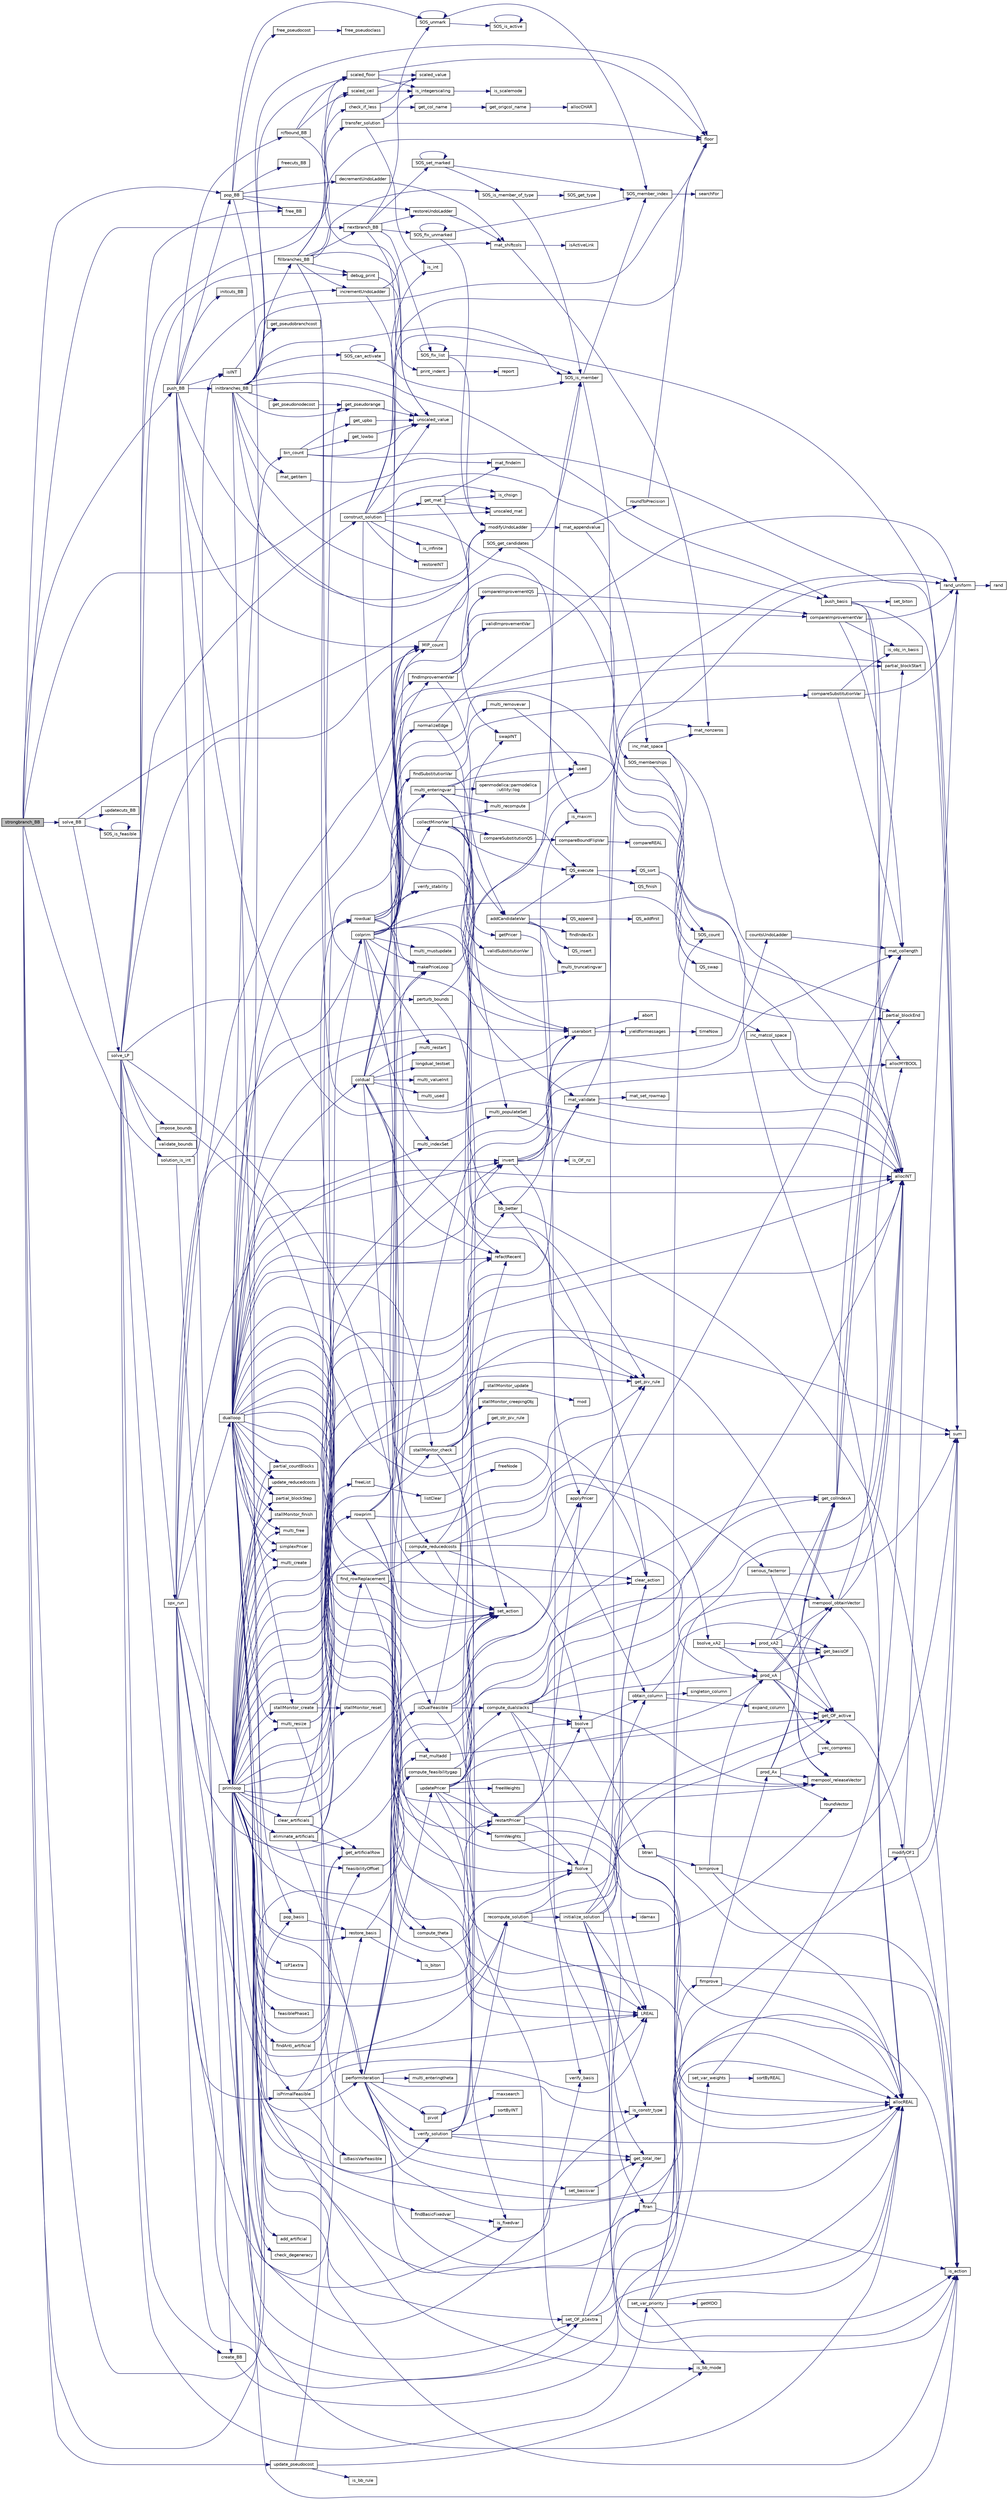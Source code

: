 digraph "strongbranch_BB"
{
  edge [fontname="Helvetica",fontsize="10",labelfontname="Helvetica",labelfontsize="10"];
  node [fontname="Helvetica",fontsize="10",shape=record];
  rankdir="LR";
  Node1371 [label="strongbranch_BB",height=0.2,width=0.4,color="black", fillcolor="grey75", style="filled", fontcolor="black"];
  Node1371 -> Node1372 [color="midnightblue",fontsize="10",style="solid",fontname="Helvetica"];
  Node1372 [label="push_basis",height=0.2,width=0.4,color="black", fillcolor="white", style="filled",URL="$d4/d79/lp__lib_8c.html#a4c52956285944692784ed22b88174832"];
  Node1372 -> Node1373 [color="midnightblue",fontsize="10",style="solid",fontname="Helvetica"];
  Node1373 [label="sum",height=0.2,width=0.4,color="black", fillcolor="white", style="filled",URL="$dd/d3c/examplehs071_8m.html#ad1d7e10c2dad1043eb0e1b51f99f1b31"];
  Node1372 -> Node1374 [color="midnightblue",fontsize="10",style="solid",fontname="Helvetica"];
  Node1374 [label="allocMYBOOL",height=0.2,width=0.4,color="black", fillcolor="white", style="filled",URL="$d9/d18/lp__utils_8c.html#a0f35a721d2c3a4beea00b2840c2bea30"];
  Node1372 -> Node1375 [color="midnightblue",fontsize="10",style="solid",fontname="Helvetica"];
  Node1375 [label="allocINT",height=0.2,width=0.4,color="black", fillcolor="white", style="filled",URL="$d9/d18/lp__utils_8c.html#a2081b8e14a0691b7e3931fa280ad9e63"];
  Node1372 -> Node1376 [color="midnightblue",fontsize="10",style="solid",fontname="Helvetica"];
  Node1376 [label="set_biton",height=0.2,width=0.4,color="black", fillcolor="white", style="filled",URL="$d6/d2f/lp__bit_8h.html#a0f597dd47c925be38907088a061bbf2d"];
  Node1371 -> Node1377 [color="midnightblue",fontsize="10",style="solid",fontname="Helvetica"];
  Node1377 [label="push_BB",height=0.2,width=0.4,color="black", fillcolor="white", style="filled",URL="$de/d84/lp__mipbb_8c.html#a29fef70f6e599c3d0961c052d6a780df"];
  Node1377 -> Node1378 [color="midnightblue",fontsize="10",style="solid",fontname="Helvetica"];
  Node1378 [label="create_BB",height=0.2,width=0.4,color="black", fillcolor="white", style="filled",URL="$de/d84/lp__mipbb_8c.html#aaa5799f1f7633b90bafdc3bb0060481b"];
  Node1378 -> Node1379 [color="midnightblue",fontsize="10",style="solid",fontname="Helvetica"];
  Node1379 [label="allocREAL",height=0.2,width=0.4,color="black", fillcolor="white", style="filled",URL="$d9/d18/lp__utils_8c.html#a7b25e1f9aee74052b4b6df28443ebf48"];
  Node1377 -> Node1380 [color="midnightblue",fontsize="10",style="solid",fontname="Helvetica"];
  Node1380 [label="incrementUndoLadder",height=0.2,width=0.4,color="black", fillcolor="white", style="filled",URL="$dc/d9a/lp__matrix_8c.html#a42a12c756228f0248666886b707ea480"];
  Node1380 -> Node1381 [color="midnightblue",fontsize="10",style="solid",fontname="Helvetica"];
  Node1381 [label="inc_matcol_space",height=0.2,width=0.4,color="black", fillcolor="white", style="filled",URL="$dc/d9a/lp__matrix_8c.html#a71e24efc6f48aa6fb098d9f471574d1c"];
  Node1381 -> Node1375 [color="midnightblue",fontsize="10",style="solid",fontname="Helvetica"];
  Node1380 -> Node1382 [color="midnightblue",fontsize="10",style="solid",fontname="Helvetica"];
  Node1382 [label="mat_shiftcols",height=0.2,width=0.4,color="black", fillcolor="white", style="filled",URL="$dc/d9a/lp__matrix_8c.html#a4b382fbfc70092747f60017cdf62e1e6"];
  Node1382 -> Node1383 [color="midnightblue",fontsize="10",style="solid",fontname="Helvetica"];
  Node1383 [label="isActiveLink",height=0.2,width=0.4,color="black", fillcolor="white", style="filled",URL="$d9/d18/lp__utils_8c.html#a183f62e53061778d4fdb381e27d8cf4c"];
  Node1382 -> Node1384 [color="midnightblue",fontsize="10",style="solid",fontname="Helvetica"];
  Node1384 [label="mat_nonzeros",height=0.2,width=0.4,color="black", fillcolor="white", style="filled",URL="$dc/d9a/lp__matrix_8c.html#a9430c42ed7853fd8dd6463ed7165f243"];
  Node1377 -> Node1385 [color="midnightblue",fontsize="10",style="solid",fontname="Helvetica"];
  Node1385 [label="isINT",height=0.2,width=0.4,color="black", fillcolor="white", style="filled",URL="$d9/d18/lp__utils_8c.html#a4e59229f406fc95d4265e3e5e43a6ce3"];
  Node1385 -> Node1386 [color="midnightblue",fontsize="10",style="solid",fontname="Helvetica"];
  Node1386 [label="floor",height=0.2,width=0.4,color="black", fillcolor="white", style="filled",URL="$dc/de2/mcvs_atm_disp__kry__bbd__p_8m.html#a532be631bf22af7829394ffbd4ad7894"];
  Node1377 -> Node1387 [color="midnightblue",fontsize="10",style="solid",fontname="Helvetica"];
  Node1387 [label="rcfbound_BB",height=0.2,width=0.4,color="black", fillcolor="white", style="filled",URL="$de/d84/lp__mipbb_8c.html#a793c56d96c8de039ec068c11792d080c"];
  Node1387 -> Node1388 [color="midnightblue",fontsize="10",style="solid",fontname="Helvetica"];
  Node1388 [label="scaled_floor",height=0.2,width=0.4,color="black", fillcolor="white", style="filled",URL="$d4/d79/lp__lib_8c.html#a40dcb69e11498bf71aab8e2410064652"];
  Node1388 -> Node1386 [color="midnightblue",fontsize="10",style="solid",fontname="Helvetica"];
  Node1388 -> Node1389 [color="midnightblue",fontsize="10",style="solid",fontname="Helvetica"];
  Node1389 [label="is_integerscaling",height=0.2,width=0.4,color="black", fillcolor="white", style="filled",URL="$d4/d79/lp__lib_8c.html#a0c434df367866146edde412e942f4ac6"];
  Node1389 -> Node1390 [color="midnightblue",fontsize="10",style="solid",fontname="Helvetica"];
  Node1390 [label="is_scalemode",height=0.2,width=0.4,color="black", fillcolor="white", style="filled",URL="$d4/d79/lp__lib_8c.html#a8aea597c88b83bd3507cdfe8906c553e"];
  Node1388 -> Node1391 [color="midnightblue",fontsize="10",style="solid",fontname="Helvetica"];
  Node1391 [label="scaled_value",height=0.2,width=0.4,color="black", fillcolor="white", style="filled",URL="$de/d15/lp__scale_8c.html#a1aac661f1d537881d415218c30fad615"];
  Node1387 -> Node1392 [color="midnightblue",fontsize="10",style="solid",fontname="Helvetica"];
  Node1392 [label="unscaled_value",height=0.2,width=0.4,color="black", fillcolor="white", style="filled",URL="$de/d15/lp__scale_8c.html#a8a715ab2e7ea76aeab2f369b302820b7"];
  Node1387 -> Node1393 [color="midnightblue",fontsize="10",style="solid",fontname="Helvetica"];
  Node1393 [label="scaled_ceil",height=0.2,width=0.4,color="black", fillcolor="white", style="filled",URL="$d4/d79/lp__lib_8c.html#a672622629cc9cf1934a9299a8d68976e"];
  Node1393 -> Node1389 [color="midnightblue",fontsize="10",style="solid",fontname="Helvetica"];
  Node1393 -> Node1391 [color="midnightblue",fontsize="10",style="solid",fontname="Helvetica"];
  Node1377 -> Node1394 [color="midnightblue",fontsize="10",style="solid",fontname="Helvetica"];
  Node1394 [label="modifyUndoLadder",height=0.2,width=0.4,color="black", fillcolor="white", style="filled",URL="$dc/d9a/lp__matrix_8c.html#acaf7691abed13edd2fe704367b6107a4"];
  Node1394 -> Node1395 [color="midnightblue",fontsize="10",style="solid",fontname="Helvetica"];
  Node1395 [label="mat_appendvalue",height=0.2,width=0.4,color="black", fillcolor="white", style="filled",URL="$dc/d9a/lp__matrix_8c.html#a8e5c1b23ce0ec7b60dfb82408f7d9947"];
  Node1395 -> Node1396 [color="midnightblue",fontsize="10",style="solid",fontname="Helvetica"];
  Node1396 [label="roundToPrecision",height=0.2,width=0.4,color="black", fillcolor="white", style="filled",URL="$d9/d18/lp__utils_8c.html#a2c162041be8905b58450d17662096994"];
  Node1396 -> Node1386 [color="midnightblue",fontsize="10",style="solid",fontname="Helvetica"];
  Node1395 -> Node1397 [color="midnightblue",fontsize="10",style="solid",fontname="Helvetica"];
  Node1397 [label="inc_mat_space",height=0.2,width=0.4,color="black", fillcolor="white", style="filled",URL="$dc/d9a/lp__matrix_8c.html#a2239ebb44f76930fc243a0457c8c94d9"];
  Node1397 -> Node1384 [color="midnightblue",fontsize="10",style="solid",fontname="Helvetica"];
  Node1397 -> Node1375 [color="midnightblue",fontsize="10",style="solid",fontname="Helvetica"];
  Node1397 -> Node1379 [color="midnightblue",fontsize="10",style="solid",fontname="Helvetica"];
  Node1377 -> Node1398 [color="midnightblue",fontsize="10",style="solid",fontname="Helvetica"];
  Node1398 [label="initbranches_BB",height=0.2,width=0.4,color="black", fillcolor="white", style="filled",URL="$de/d84/lp__mipbb_8c.html#abe1e769e38a53eb057271580f1453f6c"];
  Node1398 -> Node1372 [color="midnightblue",fontsize="10",style="solid",fontname="Helvetica"];
  Node1398 -> Node1399 [color="midnightblue",fontsize="10",style="solid",fontname="Helvetica"];
  Node1399 [label="SOS_is_member",height=0.2,width=0.4,color="black", fillcolor="white", style="filled",URL="$d1/d43/lp___s_o_s_8c.html#ac6d92d690a02d843c7cbd098a8c1b7c8"];
  Node1399 -> Node1400 [color="midnightblue",fontsize="10",style="solid",fontname="Helvetica"];
  Node1400 [label="SOS_memberships",height=0.2,width=0.4,color="black", fillcolor="white", style="filled",URL="$d1/d43/lp___s_o_s_8c.html#ab1059c5b07145c9e49bee497380ca083"];
  Node1400 -> Node1401 [color="midnightblue",fontsize="10",style="solid",fontname="Helvetica"];
  Node1401 [label="SOS_count",height=0.2,width=0.4,color="black", fillcolor="white", style="filled",URL="$d4/d79/lp__lib_8c.html#a6b52f2979542d3a29dc0eb78b5ecb30b"];
  Node1399 -> Node1402 [color="midnightblue",fontsize="10",style="solid",fontname="Helvetica"];
  Node1402 [label="SOS_member_index",height=0.2,width=0.4,color="black", fillcolor="white", style="filled",URL="$d1/d43/lp___s_o_s_8c.html#a95fb8e4ce406207601c2b180c531ddc6"];
  Node1402 -> Node1403 [color="midnightblue",fontsize="10",style="solid",fontname="Helvetica"];
  Node1403 [label="searchFor",height=0.2,width=0.4,color="black", fillcolor="white", style="filled",URL="$d9/d18/lp__utils_8c.html#a0f73f0fbd9ba7ed88022e713a6fe9f1b"];
  Node1398 -> Node1404 [color="midnightblue",fontsize="10",style="solid",fontname="Helvetica"];
  Node1404 [label="SOS_can_activate",height=0.2,width=0.4,color="black", fillcolor="white", style="filled",URL="$d1/d43/lp___s_o_s_8c.html#a45c0ff412a5e25ac642be0d722899ee8"];
  Node1404 -> Node1404 [color="midnightblue",fontsize="10",style="solid",fontname="Helvetica"];
  Node1404 -> Node1399 [color="midnightblue",fontsize="10",style="solid",fontname="Helvetica"];
  Node1398 -> Node1405 [color="midnightblue",fontsize="10",style="solid",fontname="Helvetica"];
  Node1405 [label="SOS_get_candidates",height=0.2,width=0.4,color="black", fillcolor="white", style="filled",URL="$d1/d43/lp___s_o_s_8c.html#a31c7f0b95c44d429735eecec6e7625ba"];
  Node1405 -> Node1375 [color="midnightblue",fontsize="10",style="solid",fontname="Helvetica"];
  Node1405 -> Node1399 [color="midnightblue",fontsize="10",style="solid",fontname="Helvetica"];
  Node1398 -> Node1406 [color="midnightblue",fontsize="10",style="solid",fontname="Helvetica"];
  Node1406 [label="get_pseudorange",height=0.2,width=0.4,color="black", fillcolor="white", style="filled",URL="$d4/d79/lp__lib_8c.html#a30eb231395d83f0d551eefcc73b90a93"];
  Node1406 -> Node1392 [color="midnightblue",fontsize="10",style="solid",fontname="Helvetica"];
  Node1398 -> Node1407 [color="midnightblue",fontsize="10",style="solid",fontname="Helvetica"];
  Node1407 [label="is_bb_mode",height=0.2,width=0.4,color="black", fillcolor="white", style="filled",URL="$d4/d79/lp__lib_8c.html#ac3a5b44d2c2d7d4b6505e68c03c38877"];
  Node1398 -> Node1408 [color="midnightblue",fontsize="10",style="solid",fontname="Helvetica"];
  Node1408 [label="get_pseudonodecost",height=0.2,width=0.4,color="black", fillcolor="white", style="filled",URL="$d4/d79/lp__lib_8c.html#a0ab994921b50360447ce5855593e2448"];
  Node1408 -> Node1406 [color="midnightblue",fontsize="10",style="solid",fontname="Helvetica"];
  Node1398 -> Node1409 [color="midnightblue",fontsize="10",style="solid",fontname="Helvetica"];
  Node1409 [label="mat_getitem",height=0.2,width=0.4,color="black", fillcolor="white", style="filled",URL="$dc/d9a/lp__matrix_8c.html#a090ad7e7514dc560e515f5cfb9024ce2"];
  Node1409 -> Node1410 [color="midnightblue",fontsize="10",style="solid",fontname="Helvetica"];
  Node1410 [label="mat_findelm",height=0.2,width=0.4,color="black", fillcolor="white", style="filled",URL="$dc/d9a/lp__matrix_8c.html#af6e2a93b05529ecd42ac040f421b7b76"];
  Node1398 -> Node1411 [color="midnightblue",fontsize="10",style="solid",fontname="Helvetica"];
  Node1411 [label="get_pseudobranchcost",height=0.2,width=0.4,color="black", fillcolor="white", style="filled",URL="$d4/d79/lp__lib_8c.html#ac013c6d36ab7814d9c5d7851c71ceff3"];
  Node1398 -> Node1392 [color="midnightblue",fontsize="10",style="solid",fontname="Helvetica"];
  Node1398 -> Node1386 [color="midnightblue",fontsize="10",style="solid",fontname="Helvetica"];
  Node1398 -> Node1394 [color="midnightblue",fontsize="10",style="solid",fontname="Helvetica"];
  Node1398 -> Node1388 [color="midnightblue",fontsize="10",style="solid",fontname="Helvetica"];
  Node1398 -> Node1412 [color="midnightblue",fontsize="10",style="solid",fontname="Helvetica"];
  Node1412 [label="fillbranches_BB",height=0.2,width=0.4,color="black", fillcolor="white", style="filled",URL="$de/d84/lp__mipbb_8c.html#a9d339d96c9f82786260b425cad7ab62e"];
  Node1412 -> Node1413 [color="midnightblue",fontsize="10",style="solid",fontname="Helvetica"];
  Node1413 [label="userabort",height=0.2,width=0.4,color="black", fillcolor="white", style="filled",URL="$d4/d79/lp__lib_8c.html#a0f52d280ba9e57a3011d4aac462eb52a"];
  Node1413 -> Node1414 [color="midnightblue",fontsize="10",style="solid",fontname="Helvetica"];
  Node1414 [label="abort",height=0.2,width=0.4,color="black", fillcolor="white", style="filled",URL="$d4/d98/g_09_09malloc_8c.html#ac54f53dc342019e8db34f4aa581a5792"];
  Node1413 -> Node1415 [color="midnightblue",fontsize="10",style="solid",fontname="Helvetica"];
  Node1415 [label="yieldformessages",height=0.2,width=0.4,color="black", fillcolor="white", style="filled",URL="$d4/d79/lp__lib_8c.html#abbafab594ab48b67748a8ea1de7855af"];
  Node1415 -> Node1416 [color="midnightblue",fontsize="10",style="solid",fontname="Helvetica"];
  Node1416 [label="timeNow",height=0.2,width=0.4,color="black", fillcolor="white", style="filled",URL="$dd/dc0/commonlib_8c.html#a27e32f680bca968d7155347aa07ee3c8"];
  Node1412 -> Node1392 [color="midnightblue",fontsize="10",style="solid",fontname="Helvetica"];
  Node1412 -> Node1386 [color="midnightblue",fontsize="10",style="solid",fontname="Helvetica"];
  Node1412 -> Node1388 [color="midnightblue",fontsize="10",style="solid",fontname="Helvetica"];
  Node1412 -> Node1393 [color="midnightblue",fontsize="10",style="solid",fontname="Helvetica"];
  Node1412 -> Node1417 [color="midnightblue",fontsize="10",style="solid",fontname="Helvetica"];
  Node1417 [label="debug_print",height=0.2,width=0.4,color="black", fillcolor="white", style="filled",URL="$d6/d82/lp__report_8c.html#a0ccdadb22d602055e46341d89d362c7e"];
  Node1417 -> Node1418 [color="midnightblue",fontsize="10",style="solid",fontname="Helvetica"];
  Node1418 [label="print_indent",height=0.2,width=0.4,color="black", fillcolor="white", style="filled",URL="$d6/d82/lp__report_8c.html#abc552c88ccc437ef9f267c7b7e725159"];
  Node1418 -> Node1419 [color="midnightblue",fontsize="10",style="solid",fontname="Helvetica"];
  Node1419 [label="report",height=0.2,width=0.4,color="black", fillcolor="white", style="filled",URL="$d6/d82/lp__report_8c.html#a44ef60e159dc1290b7da87301e244357"];
  Node1412 -> Node1420 [color="midnightblue",fontsize="10",style="solid",fontname="Helvetica"];
  Node1420 [label="check_if_less",height=0.2,width=0.4,color="black", fillcolor="white", style="filled",URL="$d4/d79/lp__lib_8c.html#ad6e5e5e1e990051588f39bfeab62346b"];
  Node1420 -> Node1391 [color="midnightblue",fontsize="10",style="solid",fontname="Helvetica"];
  Node1420 -> Node1421 [color="midnightblue",fontsize="10",style="solid",fontname="Helvetica"];
  Node1421 [label="get_col_name",height=0.2,width=0.4,color="black", fillcolor="white", style="filled",URL="$d4/d79/lp__lib_8c.html#a3c0e7a97cd9ea2facbe49f23afc82332"];
  Node1421 -> Node1422 [color="midnightblue",fontsize="10",style="solid",fontname="Helvetica"];
  Node1422 [label="get_origcol_name",height=0.2,width=0.4,color="black", fillcolor="white", style="filled",URL="$d4/d79/lp__lib_8c.html#a06ce771dd33ef6ba49feee0242beb8be"];
  Node1422 -> Node1423 [color="midnightblue",fontsize="10",style="solid",fontname="Helvetica"];
  Node1423 [label="allocCHAR",height=0.2,width=0.4,color="black", fillcolor="white", style="filled",URL="$d9/d18/lp__utils_8c.html#a5bb2cfab583f6d09b6986674fc1e7f5d"];
  Node1412 -> Node1424 [color="midnightblue",fontsize="10",style="solid",fontname="Helvetica"];
  Node1424 [label="SOS_is_member_of_type",height=0.2,width=0.4,color="black", fillcolor="white", style="filled",URL="$d1/d43/lp___s_o_s_8c.html#abbee2bf44988064d59d83c7d0a0431fa"];
  Node1424 -> Node1425 [color="midnightblue",fontsize="10",style="solid",fontname="Helvetica"];
  Node1425 [label="SOS_get_type",height=0.2,width=0.4,color="black", fillcolor="white", style="filled",URL="$d1/d43/lp___s_o_s_8c.html#af29195c41d6c8427efe024669c1310e6"];
  Node1424 -> Node1399 [color="midnightblue",fontsize="10",style="solid",fontname="Helvetica"];
  Node1412 -> Node1426 [color="midnightblue",fontsize="10",style="solid",fontname="Helvetica"];
  Node1426 [label="countsUndoLadder",height=0.2,width=0.4,color="black", fillcolor="white", style="filled",URL="$dc/d9a/lp__matrix_8c.html#a7d8bf67073a63a5a1a70824a8e7f49b8"];
  Node1426 -> Node1427 [color="midnightblue",fontsize="10",style="solid",fontname="Helvetica"];
  Node1427 [label="mat_collength",height=0.2,width=0.4,color="black", fillcolor="white", style="filled",URL="$dc/d9a/lp__matrix_8c.html#a258da1c9a3b1fedd9704451f7ab7e6f4"];
  Node1412 -> Node1380 [color="midnightblue",fontsize="10",style="solid",fontname="Helvetica"];
  Node1412 -> Node1428 [color="midnightblue",fontsize="10",style="solid",fontname="Helvetica"];
  Node1428 [label="nextbranch_BB",height=0.2,width=0.4,color="black", fillcolor="white", style="filled",URL="$de/d84/lp__mipbb_8c.html#acfae5378e6b0b97f0ce3799b5d84fcf6"];
  Node1428 -> Node1429 [color="midnightblue",fontsize="10",style="solid",fontname="Helvetica"];
  Node1429 [label="restoreUndoLadder",height=0.2,width=0.4,color="black", fillcolor="white", style="filled",URL="$dc/d9a/lp__matrix_8c.html#a261a7d9c880748f30b8a6bc3706f3b75"];
  Node1429 -> Node1382 [color="midnightblue",fontsize="10",style="solid",fontname="Helvetica"];
  Node1428 -> Node1413 [color="midnightblue",fontsize="10",style="solid",fontname="Helvetica"];
  Node1428 -> Node1430 [color="midnightblue",fontsize="10",style="solid",fontname="Helvetica"];
  Node1430 [label="SOS_unmark",height=0.2,width=0.4,color="black", fillcolor="white", style="filled",URL="$d1/d43/lp___s_o_s_8c.html#a6ce4f6cd67a1430e82a41e4bd1af06fe"];
  Node1430 -> Node1430 [color="midnightblue",fontsize="10",style="solid",fontname="Helvetica"];
  Node1430 -> Node1402 [color="midnightblue",fontsize="10",style="solid",fontname="Helvetica"];
  Node1430 -> Node1431 [color="midnightblue",fontsize="10",style="solid",fontname="Helvetica"];
  Node1431 [label="SOS_is_active",height=0.2,width=0.4,color="black", fillcolor="white", style="filled",URL="$d1/d43/lp___s_o_s_8c.html#a2b0601aeda1bdff5d53ce43c72c5b2b6"];
  Node1431 -> Node1431 [color="midnightblue",fontsize="10",style="solid",fontname="Helvetica"];
  Node1428 -> Node1432 [color="midnightblue",fontsize="10",style="solid",fontname="Helvetica"];
  Node1432 [label="SOS_set_marked",height=0.2,width=0.4,color="black", fillcolor="white", style="filled",URL="$d1/d43/lp___s_o_s_8c.html#a9efac8d594f2d6cacc59a096747cc352"];
  Node1432 -> Node1424 [color="midnightblue",fontsize="10",style="solid",fontname="Helvetica"];
  Node1432 -> Node1432 [color="midnightblue",fontsize="10",style="solid",fontname="Helvetica"];
  Node1432 -> Node1402 [color="midnightblue",fontsize="10",style="solid",fontname="Helvetica"];
  Node1428 -> Node1433 [color="midnightblue",fontsize="10",style="solid",fontname="Helvetica"];
  Node1433 [label="SOS_fix_unmarked",height=0.2,width=0.4,color="black", fillcolor="white", style="filled",URL="$d1/d43/lp___s_o_s_8c.html#a0af72c1d543108590247fdaf4481d719"];
  Node1433 -> Node1433 [color="midnightblue",fontsize="10",style="solid",fontname="Helvetica"];
  Node1433 -> Node1402 [color="midnightblue",fontsize="10",style="solid",fontname="Helvetica"];
  Node1433 -> Node1394 [color="midnightblue",fontsize="10",style="solid",fontname="Helvetica"];
  Node1428 -> Node1434 [color="midnightblue",fontsize="10",style="solid",fontname="Helvetica"];
  Node1434 [label="SOS_fix_list",height=0.2,width=0.4,color="black", fillcolor="white", style="filled",URL="$d1/d43/lp___s_o_s_8c.html#a20792b81d4abfa77ea889ec577347ff6"];
  Node1434 -> Node1434 [color="midnightblue",fontsize="10",style="solid",fontname="Helvetica"];
  Node1434 -> Node1399 [color="midnightblue",fontsize="10",style="solid",fontname="Helvetica"];
  Node1434 -> Node1394 [color="midnightblue",fontsize="10",style="solid",fontname="Helvetica"];
  Node1377 -> Node1435 [color="midnightblue",fontsize="10",style="solid",fontname="Helvetica"];
  Node1435 [label="pop_BB",height=0.2,width=0.4,color="black", fillcolor="white", style="filled",URL="$de/d84/lp__mipbb_8c.html#a12d4ce8c9c1f517eda97e5101d0a70e6"];
  Node1435 -> Node1429 [color="midnightblue",fontsize="10",style="solid",fontname="Helvetica"];
  Node1435 -> Node1436 [color="midnightblue",fontsize="10",style="solid",fontname="Helvetica"];
  Node1436 [label="decrementUndoLadder",height=0.2,width=0.4,color="black", fillcolor="white", style="filled",URL="$dc/d9a/lp__matrix_8c.html#a1edf6e8e5fda6dd00a72a30f2d7f8059"];
  Node1436 -> Node1382 [color="midnightblue",fontsize="10",style="solid",fontname="Helvetica"];
  Node1435 -> Node1437 [color="midnightblue",fontsize="10",style="solid",fontname="Helvetica"];
  Node1437 [label="freecuts_BB",height=0.2,width=0.4,color="black", fillcolor="white", style="filled",URL="$de/d84/lp__mipbb_8c.html#a259dc5a0b6b79af2494f6d80c3eebd5f"];
  Node1435 -> Node1438 [color="midnightblue",fontsize="10",style="solid",fontname="Helvetica"];
  Node1438 [label="free_pseudocost",height=0.2,width=0.4,color="black", fillcolor="white", style="filled",URL="$d4/d79/lp__lib_8c.html#a453e84198cc843b3c31ab445fb628e06"];
  Node1438 -> Node1439 [color="midnightblue",fontsize="10",style="solid",fontname="Helvetica"];
  Node1439 [label="free_pseudoclass",height=0.2,width=0.4,color="black", fillcolor="white", style="filled",URL="$d4/d79/lp__lib_8c.html#a9a6f6fe0107348b6ce6435d352698ddf"];
  Node1435 -> Node1440 [color="midnightblue",fontsize="10",style="solid",fontname="Helvetica"];
  Node1440 [label="pop_basis",height=0.2,width=0.4,color="black", fillcolor="white", style="filled",URL="$d4/d79/lp__lib_8c.html#a62aed04dfd5200825d92bee30cc8119e"];
  Node1440 -> Node1441 [color="midnightblue",fontsize="10",style="solid",fontname="Helvetica"];
  Node1441 [label="restore_basis",height=0.2,width=0.4,color="black", fillcolor="white", style="filled",URL="$d4/d79/lp__lib_8c.html#a813f387194d0ca35c45cc01427be785e"];
  Node1441 -> Node1442 [color="midnightblue",fontsize="10",style="solid",fontname="Helvetica"];
  Node1442 [label="is_biton",height=0.2,width=0.4,color="black", fillcolor="white", style="filled",URL="$d6/d2f/lp__bit_8h.html#aa1525260dfa7e8679d16ed29883f7209"];
  Node1441 -> Node1443 [color="midnightblue",fontsize="10",style="solid",fontname="Helvetica"];
  Node1443 [label="set_action",height=0.2,width=0.4,color="black", fillcolor="white", style="filled",URL="$d4/d79/lp__lib_8c.html#ad4fefd09a7c66c454785da9ec150ecc1"];
  Node1435 -> Node1430 [color="midnightblue",fontsize="10",style="solid",fontname="Helvetica"];
  Node1435 -> Node1444 [color="midnightblue",fontsize="10",style="solid",fontname="Helvetica"];
  Node1444 [label="free_BB",height=0.2,width=0.4,color="black", fillcolor="white", style="filled",URL="$de/d84/lp__mipbb_8c.html#a560e15ad8bd032b6ecab5d7a76ebf656"];
  Node1377 -> Node1445 [color="midnightblue",fontsize="10",style="solid",fontname="Helvetica"];
  Node1445 [label="MIP_count",height=0.2,width=0.4,color="black", fillcolor="white", style="filled",URL="$d4/d79/lp__lib_8c.html#a0395cc55a186f11f245a1f2ae6a7b39a"];
  Node1445 -> Node1401 [color="midnightblue",fontsize="10",style="solid",fontname="Helvetica"];
  Node1377 -> Node1375 [color="midnightblue",fontsize="10",style="solid",fontname="Helvetica"];
  Node1377 -> Node1446 [color="midnightblue",fontsize="10",style="solid",fontname="Helvetica"];
  Node1446 [label="initcuts_BB",height=0.2,width=0.4,color="black", fillcolor="white", style="filled",URL="$de/d84/lp__mipbb_8c.html#ab2ef762ec86d016a945fe3bb62c86a61"];
  Node1371 -> Node1447 [color="midnightblue",fontsize="10",style="solid",fontname="Helvetica"];
  Node1447 [label="solve_BB",height=0.2,width=0.4,color="black", fillcolor="white", style="filled",URL="$de/d84/lp__mipbb_8c.html#a43e95e2128e85df2643cbc0bfce4746c"];
  Node1447 -> Node1448 [color="midnightblue",fontsize="10",style="solid",fontname="Helvetica"];
  Node1448 [label="updatecuts_BB",height=0.2,width=0.4,color="black", fillcolor="white", style="filled",URL="$de/d84/lp__mipbb_8c.html#adcb6ff40cee27f6ef625c59068f89e0e"];
  Node1447 -> Node1394 [color="midnightblue",fontsize="10",style="solid",fontname="Helvetica"];
  Node1447 -> Node1449 [color="midnightblue",fontsize="10",style="solid",fontname="Helvetica"];
  Node1449 [label="solve_LP",height=0.2,width=0.4,color="black", fillcolor="white", style="filled",URL="$de/d84/lp__mipbb_8c.html#a8f2122bd9c45170c45f236f9fe3d0dd7"];
  Node1449 -> Node1417 [color="midnightblue",fontsize="10",style="solid",fontname="Helvetica"];
  Node1449 -> Node1450 [color="midnightblue",fontsize="10",style="solid",fontname="Helvetica"];
  Node1450 [label="validate_bounds",height=0.2,width=0.4,color="black", fillcolor="white", style="filled",URL="$d4/d79/lp__lib_8c.html#a29884982366ad44718981ca53cf327f9"];
  Node1449 -> Node1451 [color="midnightblue",fontsize="10",style="solid",fontname="Helvetica"];
  Node1451 [label="impose_bounds",height=0.2,width=0.4,color="black", fillcolor="white", style="filled",URL="$d4/d79/lp__lib_8c.html#a750610b495211f236815474e99a8e85a"];
  Node1451 -> Node1443 [color="midnightblue",fontsize="10",style="solid",fontname="Helvetica"];
  Node1449 -> Node1441 [color="midnightblue",fontsize="10",style="solid",fontname="Helvetica"];
  Node1449 -> Node1452 [color="midnightblue",fontsize="10",style="solid",fontname="Helvetica"];
  Node1452 [label="spx_run",height=0.2,width=0.4,color="black", fillcolor="white", style="filled",URL="$d2/d6c/lp__simplex_8c.html#a96c15afcfa902a5b78af4dfb412010bd"];
  Node1452 -> Node1453 [color="midnightblue",fontsize="10",style="solid",fontname="Helvetica"];
  Node1453 [label="set_OF_p1extra",height=0.2,width=0.4,color="black", fillcolor="white", style="filled",URL="$d4/d79/lp__lib_8c.html#adc76c3db389fcfd8ce6a06c28dfc30fa"];
  Node1453 -> Node1454 [color="midnightblue",fontsize="10",style="solid",fontname="Helvetica"];
  Node1454 [label="get_total_iter",height=0.2,width=0.4,color="black", fillcolor="white", style="filled",URL="$d4/d79/lp__lib_8c.html#a16f9fb2efbfc7e98ea17543cfa84e8f5"];
  Node1453 -> Node1379 [color="midnightblue",fontsize="10",style="solid",fontname="Helvetica"];
  Node1453 -> Node1455 [color="midnightblue",fontsize="10",style="solid",fontname="Helvetica"];
  Node1455 [label="modifyOF1",height=0.2,width=0.4,color="black", fillcolor="white", style="filled",URL="$d4/d79/lp__lib_8c.html#ab7ca78899eb41290218393c326a50fc9"];
  Node1455 -> Node1373 [color="midnightblue",fontsize="10",style="solid",fontname="Helvetica"];
  Node1455 -> Node1456 [color="midnightblue",fontsize="10",style="solid",fontname="Helvetica"];
  Node1456 [label="is_action",height=0.2,width=0.4,color="black", fillcolor="white", style="filled",URL="$d4/d79/lp__lib_8c.html#a4be8ef3ce8562e3cb31c64fd17a091b5"];
  Node1455 -> Node1457 [color="midnightblue",fontsize="10",style="solid",fontname="Helvetica"];
  Node1457 [label="rand_uniform",height=0.2,width=0.4,color="black", fillcolor="white", style="filled",URL="$d9/d18/lp__utils_8c.html#ad5a62af680804bed43221ee0bfde543b"];
  Node1457 -> Node1458 [color="midnightblue",fontsize="10",style="solid",fontname="Helvetica"];
  Node1458 [label="rand",height=0.2,width=0.4,color="black", fillcolor="white", style="filled",URL="$de/d3e/examplelasso_8m.html#a8c017ea44a7e8f824bf2149b1b209334"];
  Node1452 -> Node1375 [color="midnightblue",fontsize="10",style="solid",fontname="Helvetica"];
  Node1452 -> Node1445 [color="midnightblue",fontsize="10",style="solid",fontname="Helvetica"];
  Node1452 -> Node1456 [color="midnightblue",fontsize="10",style="solid",fontname="Helvetica"];
  Node1452 -> Node1459 [color="midnightblue",fontsize="10",style="solid",fontname="Helvetica"];
  Node1459 [label="recompute_solution",height=0.2,width=0.4,color="black", fillcolor="white", style="filled",URL="$d4/d79/lp__lib_8c.html#ab8f2ca6c294e030ec1674c60f06a2af5"];
  Node1459 -> Node1460 [color="midnightblue",fontsize="10",style="solid",fontname="Helvetica"];
  Node1460 [label="initialize_solution",height=0.2,width=0.4,color="black", fillcolor="white", style="filled",URL="$d4/d79/lp__lib_8c.html#aafe976f3e28e493346637f2d483c68ea"];
  Node1460 -> Node1461 [color="midnightblue",fontsize="10",style="solid",fontname="Helvetica"];
  Node1461 [label="LREAL",height=0.2,width=0.4,color="black", fillcolor="white", style="filled",URL="$df/df7/lp__lib_8h.html#a6793a7216e39606f9dcb5b0227cecb64"];
  Node1460 -> Node1456 [color="midnightblue",fontsize="10",style="solid",fontname="Helvetica"];
  Node1460 -> Node1462 [color="midnightblue",fontsize="10",style="solid",fontname="Helvetica"];
  Node1462 [label="is_constr_type",height=0.2,width=0.4,color="black", fillcolor="white", style="filled",URL="$d4/d79/lp__lib_8c.html#af3bc504e14b11da527fa40ebe380f62c"];
  Node1460 -> Node1457 [color="midnightblue",fontsize="10",style="solid",fontname="Helvetica"];
  Node1460 -> Node1373 [color="midnightblue",fontsize="10",style="solid",fontname="Helvetica"];
  Node1460 -> Node1454 [color="midnightblue",fontsize="10",style="solid",fontname="Helvetica"];
  Node1460 -> Node1463 [color="midnightblue",fontsize="10",style="solid",fontname="Helvetica"];
  Node1463 [label="get_OF_active",height=0.2,width=0.4,color="black", fillcolor="white", style="filled",URL="$d4/d79/lp__lib_8c.html#aaf55ff4edccac8bf6e8f9345d46e8e50"];
  Node1463 -> Node1455 [color="midnightblue",fontsize="10",style="solid",fontname="Helvetica"];
  Node1460 -> Node1464 [color="midnightblue",fontsize="10",style="solid",fontname="Helvetica"];
  Node1464 [label="idamax",height=0.2,width=0.4,color="black", fillcolor="white", style="filled",URL="$d6/dcf/dlinpk_8f.html#acec03c5109f531c06b4fb301cf1a2d7a"];
  Node1460 -> Node1465 [color="midnightblue",fontsize="10",style="solid",fontname="Helvetica"];
  Node1465 [label="clear_action",height=0.2,width=0.4,color="black", fillcolor="white", style="filled",URL="$d4/d79/lp__lib_8c.html#a941b50ae0304175c08e08b8d90033b5f"];
  Node1459 -> Node1463 [color="midnightblue",fontsize="10",style="solid",fontname="Helvetica"];
  Node1459 -> Node1466 [color="midnightblue",fontsize="10",style="solid",fontname="Helvetica"];
  Node1466 [label="roundVector",height=0.2,width=0.4,color="black", fillcolor="white", style="filled",URL="$d9/d18/lp__utils_8c.html#a0ca773eb7a7eca9d7c7ea9596dd8ec67"];
  Node1459 -> Node1465 [color="midnightblue",fontsize="10",style="solid",fontname="Helvetica"];
  Node1452 -> Node1467 [color="midnightblue",fontsize="10",style="solid",fontname="Helvetica"];
  Node1467 [label="invert",height=0.2,width=0.4,color="black", fillcolor="white", style="filled",URL="$dc/d9a/lp__matrix_8c.html#a3826445947bc9ee4947369dde444e1a4"];
  Node1467 -> Node1468 [color="midnightblue",fontsize="10",style="solid",fontname="Helvetica"];
  Node1468 [label="mat_validate",height=0.2,width=0.4,color="black", fillcolor="white", style="filled",URL="$dc/d9a/lp__matrix_8c.html#a3b6cff0a7850997a4ac569451cb8ed47"];
  Node1468 -> Node1375 [color="midnightblue",fontsize="10",style="solid",fontname="Helvetica"];
  Node1468 -> Node1384 [color="midnightblue",fontsize="10",style="solid",fontname="Helvetica"];
  Node1468 -> Node1469 [color="midnightblue",fontsize="10",style="solid",fontname="Helvetica"];
  Node1469 [label="mat_set_rowmap",height=0.2,width=0.4,color="black", fillcolor="white", style="filled",URL="$dc/d9a/lp__matrix_8c.html#a11d446e1461f23530cf5dc5b8e0a3b6a"];
  Node1467 -> Node1413 [color="midnightblue",fontsize="10",style="solid",fontname="Helvetica"];
  Node1467 -> Node1374 [color="midnightblue",fontsize="10",style="solid",fontname="Helvetica"];
  Node1467 -> Node1470 [color="midnightblue",fontsize="10",style="solid",fontname="Helvetica"];
  Node1470 [label="verify_basis",height=0.2,width=0.4,color="black", fillcolor="white", style="filled",URL="$d4/d79/lp__lib_8c.html#a94863e6c34d2f9adca4906ac89fd3836"];
  Node1467 -> Node1427 [color="midnightblue",fontsize="10",style="solid",fontname="Helvetica"];
  Node1467 -> Node1471 [color="midnightblue",fontsize="10",style="solid",fontname="Helvetica"];
  Node1471 [label="is_OF_nz",height=0.2,width=0.4,color="black", fillcolor="white", style="filled",URL="$d4/d79/lp__lib_8c.html#a13aadb0974610bf342f7c3003f5c5949"];
  Node1452 -> Node1472 [color="midnightblue",fontsize="10",style="solid",fontname="Helvetica"];
  Node1472 [label="isDualFeasible",height=0.2,width=0.4,color="black", fillcolor="white", style="filled",URL="$d4/d79/lp__lib_8c.html#a908525d7def8b052e7bea812932c630f"];
  Node1472 -> Node1473 [color="midnightblue",fontsize="10",style="solid",fontname="Helvetica"];
  Node1473 [label="compute_dualslacks",height=0.2,width=0.4,color="black", fillcolor="white", style="filled",URL="$d4/d79/lp__lib_8c.html#a61ec2c96e522ac744ef4dd83c8e21bc8"];
  Node1473 -> Node1456 [color="midnightblue",fontsize="10",style="solid",fontname="Helvetica"];
  Node1473 -> Node1375 [color="midnightblue",fontsize="10",style="solid",fontname="Helvetica"];
  Node1473 -> Node1379 [color="midnightblue",fontsize="10",style="solid",fontname="Helvetica"];
  Node1473 -> Node1474 [color="midnightblue",fontsize="10",style="solid",fontname="Helvetica"];
  Node1474 [label="mempool_obtainVector",height=0.2,width=0.4,color="black", fillcolor="white", style="filled",URL="$d9/d18/lp__utils_8c.html#a233b90f38c3d8ee45f68c6cf2a52f6c7"];
  Node1474 -> Node1374 [color="midnightblue",fontsize="10",style="solid",fontname="Helvetica"];
  Node1474 -> Node1375 [color="midnightblue",fontsize="10",style="solid",fontname="Helvetica"];
  Node1474 -> Node1379 [color="midnightblue",fontsize="10",style="solid",fontname="Helvetica"];
  Node1473 -> Node1475 [color="midnightblue",fontsize="10",style="solid",fontname="Helvetica"];
  Node1475 [label="get_colIndexA",height=0.2,width=0.4,color="black", fillcolor="white", style="filled",URL="$dc/d9a/lp__matrix_8c.html#a00e1a47f99bafc7bc525936719053bb6"];
  Node1475 -> Node1476 [color="midnightblue",fontsize="10",style="solid",fontname="Helvetica"];
  Node1476 [label="partial_blockStart",height=0.2,width=0.4,color="black", fillcolor="white", style="filled",URL="$d2/d46/lp__price_8c.html#aad871e7628dd08ee91e5186e24673d5a"];
  Node1475 -> Node1477 [color="midnightblue",fontsize="10",style="solid",fontname="Helvetica"];
  Node1477 [label="partial_blockEnd",height=0.2,width=0.4,color="black", fillcolor="white", style="filled",URL="$d2/d46/lp__price_8c.html#a6494d316c18292fc4f62ad39591a383a"];
  Node1475 -> Node1427 [color="midnightblue",fontsize="10",style="solid",fontname="Helvetica"];
  Node1473 -> Node1478 [color="midnightblue",fontsize="10",style="solid",fontname="Helvetica"];
  Node1478 [label="mempool_releaseVector",height=0.2,width=0.4,color="black", fillcolor="white", style="filled",URL="$d9/d18/lp__utils_8c.html#a0e98bd3eae05375391aa13a79dc248f9"];
  Node1473 -> Node1479 [color="midnightblue",fontsize="10",style="solid",fontname="Helvetica"];
  Node1479 [label="bsolve",height=0.2,width=0.4,color="black", fillcolor="white", style="filled",URL="$dc/d9a/lp__matrix_8c.html#adbd3fb78087dea9e6c99722365794300"];
  Node1479 -> Node1480 [color="midnightblue",fontsize="10",style="solid",fontname="Helvetica"];
  Node1480 [label="obtain_column",height=0.2,width=0.4,color="black", fillcolor="white", style="filled",URL="$d4/d79/lp__lib_8c.html#ae4196307991ee2e99d8a6f72725cba88"];
  Node1480 -> Node1481 [color="midnightblue",fontsize="10",style="solid",fontname="Helvetica"];
  Node1481 [label="expand_column",height=0.2,width=0.4,color="black", fillcolor="white", style="filled",URL="$d4/d79/lp__lib_8c.html#ae30734f760cb4f125077f794eec2ecc8"];
  Node1481 -> Node1463 [color="midnightblue",fontsize="10",style="solid",fontname="Helvetica"];
  Node1480 -> Node1482 [color="midnightblue",fontsize="10",style="solid",fontname="Helvetica"];
  Node1482 [label="singleton_column",height=0.2,width=0.4,color="black", fillcolor="white", style="filled",URL="$d4/d79/lp__lib_8c.html#ae46ef3e987a6fd4028212b2a0ef8f376"];
  Node1480 -> Node1483 [color="midnightblue",fontsize="10",style="solid",fontname="Helvetica"];
  Node1483 [label="get_basisOF",height=0.2,width=0.4,color="black", fillcolor="white", style="filled",URL="$d4/d79/lp__lib_8c.html#a1cfe6e6d89b2bd0ab58d3fa4f41db876"];
  Node1479 -> Node1484 [color="midnightblue",fontsize="10",style="solid",fontname="Helvetica"];
  Node1484 [label="btran",height=0.2,width=0.4,color="black", fillcolor="white", style="filled",URL="$dc/d9a/lp__matrix_8c.html#a8ee65a8e3a97d6cd8fcdbf4112d304a5"];
  Node1484 -> Node1456 [color="midnightblue",fontsize="10",style="solid",fontname="Helvetica"];
  Node1484 -> Node1485 [color="midnightblue",fontsize="10",style="solid",fontname="Helvetica"];
  Node1485 [label="bimprove",height=0.2,width=0.4,color="black", fillcolor="white", style="filled",URL="$dc/d9a/lp__matrix_8c.html#ae7cc653a31196d36336ad55816da1fa3"];
  Node1485 -> Node1379 [color="midnightblue",fontsize="10",style="solid",fontname="Helvetica"];
  Node1485 -> Node1486 [color="midnightblue",fontsize="10",style="solid",fontname="Helvetica"];
  Node1486 [label="prod_xA",height=0.2,width=0.4,color="black", fillcolor="white", style="filled",URL="$dc/d9a/lp__matrix_8c.html#af9acadda0286df191bd2b08c7811336b"];
  Node1486 -> Node1474 [color="midnightblue",fontsize="10",style="solid",fontname="Helvetica"];
  Node1486 -> Node1475 [color="midnightblue",fontsize="10",style="solid",fontname="Helvetica"];
  Node1486 -> Node1478 [color="midnightblue",fontsize="10",style="solid",fontname="Helvetica"];
  Node1486 -> Node1487 [color="midnightblue",fontsize="10",style="solid",fontname="Helvetica"];
  Node1487 [label="vec_compress",height=0.2,width=0.4,color="black", fillcolor="white", style="filled",URL="$dc/d9a/lp__matrix_8c.html#a1236d2af75570c5f158edcc0583233a5"];
  Node1486 -> Node1463 [color="midnightblue",fontsize="10",style="solid",fontname="Helvetica"];
  Node1486 -> Node1483 [color="midnightblue",fontsize="10",style="solid",fontname="Helvetica"];
  Node1485 -> Node1373 [color="midnightblue",fontsize="10",style="solid",fontname="Helvetica"];
  Node1473 -> Node1486 [color="midnightblue",fontsize="10",style="solid",fontname="Helvetica"];
  Node1472 -> Node1488 [color="midnightblue",fontsize="10",style="solid",fontname="Helvetica"];
  Node1488 [label="is_fixedvar",height=0.2,width=0.4,color="black", fillcolor="white", style="filled",URL="$d4/d79/lp__lib_8c.html#a427c691d797291d9e655b95183bd641b"];
  Node1472 -> Node1443 [color="midnightblue",fontsize="10",style="solid",fontname="Helvetica"];
  Node1472 -> Node1427 [color="midnightblue",fontsize="10",style="solid",fontname="Helvetica"];
  Node1472 -> Node1399 [color="midnightblue",fontsize="10",style="solid",fontname="Helvetica"];
  Node1452 -> Node1489 [color="midnightblue",fontsize="10",style="solid",fontname="Helvetica"];
  Node1489 [label="isPrimalFeasible",height=0.2,width=0.4,color="black", fillcolor="white", style="filled",URL="$d4/d79/lp__lib_8c.html#ad9691eea77803cce67a70e78528ef240"];
  Node1489 -> Node1490 [color="midnightblue",fontsize="10",style="solid",fontname="Helvetica"];
  Node1490 [label="isBasisVarFeasible",height=0.2,width=0.4,color="black", fillcolor="white", style="filled",URL="$d4/d79/lp__lib_8c.html#ac5fdcfbca2a7512d784a03e3ea052bb2"];
  Node1489 -> Node1461 [color="midnightblue",fontsize="10",style="solid",fontname="Helvetica"];
  Node1489 -> Node1491 [color="midnightblue",fontsize="10",style="solid",fontname="Helvetica"];
  Node1491 [label="feasibilityOffset",height=0.2,width=0.4,color="black", fillcolor="white", style="filled",URL="$d4/d79/lp__lib_8c.html#ac5fd807c68c710d7a6697b448cd044a9"];
  Node1491 -> Node1472 [color="midnightblue",fontsize="10",style="solid",fontname="Helvetica"];
  Node1452 -> Node1413 [color="midnightblue",fontsize="10",style="solid",fontname="Helvetica"];
  Node1452 -> Node1492 [color="midnightblue",fontsize="10",style="solid",fontname="Helvetica"];
  Node1492 [label="primloop",height=0.2,width=0.4,color="black", fillcolor="white", style="filled",URL="$d2/d6c/lp__simplex_8c.html#aaa7a1b253038231f1792b092e4e36267"];
  Node1492 -> Node1461 [color="midnightblue",fontsize="10",style="solid",fontname="Helvetica"];
  Node1492 -> Node1470 [color="midnightblue",fontsize="10",style="solid",fontname="Helvetica"];
  Node1492 -> Node1491 [color="midnightblue",fontsize="10",style="solid",fontname="Helvetica"];
  Node1492 -> Node1493 [color="midnightblue",fontsize="10",style="solid",fontname="Helvetica"];
  Node1493 [label="add_artificial",height=0.2,width=0.4,color="black", fillcolor="white", style="filled",URL="$d2/d6c/lp__simplex_8c.html#ace0087d174744c088c51017486c963f9"];
  Node1492 -> Node1379 [color="midnightblue",fontsize="10",style="solid",fontname="Helvetica"];
  Node1492 -> Node1375 [color="midnightblue",fontsize="10",style="solid",fontname="Helvetica"];
  Node1492 -> Node1468 [color="midnightblue",fontsize="10",style="solid",fontname="Helvetica"];
  Node1492 -> Node1453 [color="midnightblue",fontsize="10",style="solid",fontname="Helvetica"];
  Node1492 -> Node1494 [color="midnightblue",fontsize="10",style="solid",fontname="Helvetica"];
  Node1494 [label="simplexPricer",height=0.2,width=0.4,color="black", fillcolor="white", style="filled",URL="$da/d29/lp__price_p_s_e_8c.html#a2e92fae7f7826f2cdd20d54897abe426"];
  Node1492 -> Node1467 [color="midnightblue",fontsize="10",style="solid",fontname="Helvetica"];
  Node1492 -> Node1495 [color="midnightblue",fontsize="10",style="solid",fontname="Helvetica"];
  Node1495 [label="restartPricer",height=0.2,width=0.4,color="black", fillcolor="white", style="filled",URL="$da/d29/lp__price_p_s_e_8c.html#aaccf24d52dc9daa3cf352f8b88fd8820"];
  Node1495 -> Node1496 [color="midnightblue",fontsize="10",style="solid",fontname="Helvetica"];
  Node1496 [label="applyPricer",height=0.2,width=0.4,color="black", fillcolor="white", style="filled",URL="$da/d29/lp__price_p_s_e_8c.html#ac7bc3823c797927910e1dae4134d4b99"];
  Node1496 -> Node1497 [color="midnightblue",fontsize="10",style="solid",fontname="Helvetica"];
  Node1497 [label="get_piv_rule",height=0.2,width=0.4,color="black", fillcolor="white", style="filled",URL="$d4/d79/lp__lib_8c.html#abf9741b681392fca763dc425387f64f2"];
  Node1495 -> Node1379 [color="midnightblue",fontsize="10",style="solid",fontname="Helvetica"];
  Node1495 -> Node1479 [color="midnightblue",fontsize="10",style="solid",fontname="Helvetica"];
  Node1495 -> Node1498 [color="midnightblue",fontsize="10",style="solid",fontname="Helvetica"];
  Node1498 [label="fsolve",height=0.2,width=0.4,color="black", fillcolor="white", style="filled",URL="$dc/d9a/lp__matrix_8c.html#a67a365057ddfb006dc73ced0f96d185a"];
  Node1498 -> Node1480 [color="midnightblue",fontsize="10",style="solid",fontname="Helvetica"];
  Node1498 -> Node1499 [color="midnightblue",fontsize="10",style="solid",fontname="Helvetica"];
  Node1499 [label="ftran",height=0.2,width=0.4,color="black", fillcolor="white", style="filled",URL="$dc/d9a/lp__matrix_8c.html#ad6fdefeaa5d40091c7a20146fc413758"];
  Node1499 -> Node1456 [color="midnightblue",fontsize="10",style="solid",fontname="Helvetica"];
  Node1499 -> Node1500 [color="midnightblue",fontsize="10",style="solid",fontname="Helvetica"];
  Node1500 [label="fimprove",height=0.2,width=0.4,color="black", fillcolor="white", style="filled",URL="$dc/d9a/lp__matrix_8c.html#aa75cb5f463c270155ec6e92957eebacf"];
  Node1500 -> Node1379 [color="midnightblue",fontsize="10",style="solid",fontname="Helvetica"];
  Node1500 -> Node1501 [color="midnightblue",fontsize="10",style="solid",fontname="Helvetica"];
  Node1501 [label="prod_Ax",height=0.2,width=0.4,color="black", fillcolor="white", style="filled",URL="$dc/d9a/lp__matrix_8c.html#a131acfe80f62b2269f4b089f72405345"];
  Node1501 -> Node1474 [color="midnightblue",fontsize="10",style="solid",fontname="Helvetica"];
  Node1501 -> Node1475 [color="midnightblue",fontsize="10",style="solid",fontname="Helvetica"];
  Node1501 -> Node1478 [color="midnightblue",fontsize="10",style="solid",fontname="Helvetica"];
  Node1501 -> Node1487 [color="midnightblue",fontsize="10",style="solid",fontname="Helvetica"];
  Node1501 -> Node1466 [color="midnightblue",fontsize="10",style="solid",fontname="Helvetica"];
  Node1492 -> Node1502 [color="midnightblue",fontsize="10",style="solid",fontname="Helvetica"];
  Node1502 [label="multi_create",height=0.2,width=0.4,color="black", fillcolor="white", style="filled",URL="$d2/d46/lp__price_8c.html#a5d9b7356345667974ceac0313fdb35d4"];
  Node1492 -> Node1503 [color="midnightblue",fontsize="10",style="solid",fontname="Helvetica"];
  Node1503 [label="multi_resize",height=0.2,width=0.4,color="black", fillcolor="white", style="filled",URL="$d2/d46/lp__price_8c.html#ab1a1d550d8543717b170804d5930d46b"];
  Node1503 -> Node1375 [color="midnightblue",fontsize="10",style="solid",fontname="Helvetica"];
  Node1503 -> Node1504 [color="midnightblue",fontsize="10",style="solid",fontname="Helvetica"];
  Node1504 [label="freeList",height=0.2,width=0.4,color="black", fillcolor="white", style="filled",URL="$d7/d40/list_8c.html#a23c6d83f6a3c74182329fd92dbee3a17"];
  Node1504 -> Node1505 [color="midnightblue",fontsize="10",style="solid",fontname="Helvetica"];
  Node1505 [label="listClear",height=0.2,width=0.4,color="black", fillcolor="white", style="filled",URL="$d7/d40/list_8c.html#a77eaea1de0cfc5920d7308a0ac807afe"];
  Node1505 -> Node1506 [color="midnightblue",fontsize="10",style="solid",fontname="Helvetica"];
  Node1506 [label="freeNode",height=0.2,width=0.4,color="black", fillcolor="white", style="filled",URL="$d7/d40/list_8c.html#adc3dd557d69f4862d43276056596e1c5"];
  Node1503 -> Node1379 [color="midnightblue",fontsize="10",style="solid",fontname="Helvetica"];
  Node1492 -> Node1507 [color="midnightblue",fontsize="10",style="solid",fontname="Helvetica"];
  Node1507 [label="stallMonitor_create",height=0.2,width=0.4,color="black", fillcolor="white", style="filled",URL="$d2/d6c/lp__simplex_8c.html#a324f54dfd0ca4342827bdff244b80593"];
  Node1507 -> Node1497 [color="midnightblue",fontsize="10",style="solid",fontname="Helvetica"];
  Node1507 -> Node1508 [color="midnightblue",fontsize="10",style="solid",fontname="Helvetica"];
  Node1508 [label="stallMonitor_reset",height=0.2,width=0.4,color="black", fillcolor="white", style="filled",URL="$d2/d6c/lp__simplex_8c.html#aa282b946c7837e1b1f104e7207790898"];
  Node1492 -> Node1413 [color="midnightblue",fontsize="10",style="solid",fontname="Helvetica"];
  Node1492 -> Node1465 [color="midnightblue",fontsize="10",style="solid",fontname="Helvetica"];
  Node1492 -> Node1509 [color="midnightblue",fontsize="10",style="solid",fontname="Helvetica"];
  Node1509 [label="stallMonitor_check",height=0.2,width=0.4,color="black", fillcolor="white", style="filled",URL="$d2/d6c/lp__simplex_8c.html#a256354aaa5db9224451424c67f19cde3"];
  Node1509 -> Node1497 [color="midnightblue",fontsize="10",style="solid",fontname="Helvetica"];
  Node1509 -> Node1456 [color="midnightblue",fontsize="10",style="solid",fontname="Helvetica"];
  Node1509 -> Node1510 [color="midnightblue",fontsize="10",style="solid",fontname="Helvetica"];
  Node1510 [label="stallMonitor_creepingObj",height=0.2,width=0.4,color="black", fillcolor="white", style="filled",URL="$d2/d6c/lp__simplex_8c.html#a79728245653ac16c5aa189a8025a4694"];
  Node1509 -> Node1511 [color="midnightblue",fontsize="10",style="solid",fontname="Helvetica"];
  Node1511 [label="get_str_piv_rule",height=0.2,width=0.4,color="black", fillcolor="white", style="filled",URL="$d4/d79/lp__lib_8c.html#af6e15cc25a0ff75524a61173b882f31f"];
  Node1509 -> Node1495 [color="midnightblue",fontsize="10",style="solid",fontname="Helvetica"];
  Node1509 -> Node1512 [color="midnightblue",fontsize="10",style="solid",fontname="Helvetica"];
  Node1512 [label="stallMonitor_update",height=0.2,width=0.4,color="black", fillcolor="white", style="filled",URL="$d2/d6c/lp__simplex_8c.html#a4b4936ce3440ba9b6e640bae4903ba18"];
  Node1512 -> Node1513 [color="midnightblue",fontsize="10",style="solid",fontname="Helvetica"];
  Node1513 [label="mod",height=0.2,width=0.4,color="black", fillcolor="white", style="filled",URL="$dd/dc0/commonlib_8c.html#a4672811a4aa0edd5eea4910c53803529"];
  Node1492 -> Node1514 [color="midnightblue",fontsize="10",style="solid",fontname="Helvetica"];
  Node1514 [label="verify_solution",height=0.2,width=0.4,color="black", fillcolor="white", style="filled",URL="$d4/d79/lp__lib_8c.html#ad70aa299ec5571b67813424849432874"];
  Node1514 -> Node1375 [color="midnightblue",fontsize="10",style="solid",fontname="Helvetica"];
  Node1514 -> Node1379 [color="midnightblue",fontsize="10",style="solid",fontname="Helvetica"];
  Node1514 -> Node1515 [color="midnightblue",fontsize="10",style="solid",fontname="Helvetica"];
  Node1515 [label="sortByINT",height=0.2,width=0.4,color="black", fillcolor="white", style="filled",URL="$dd/dc0/commonlib_8c.html#a9d22aa7fead56453be021c785175ec44"];
  Node1514 -> Node1467 [color="midnightblue",fontsize="10",style="solid",fontname="Helvetica"];
  Node1514 -> Node1459 [color="midnightblue",fontsize="10",style="solid",fontname="Helvetica"];
  Node1514 -> Node1454 [color="midnightblue",fontsize="10",style="solid",fontname="Helvetica"];
  Node1492 -> Node1516 [color="midnightblue",fontsize="10",style="solid",fontname="Helvetica"];
  Node1516 [label="colprim",height=0.2,width=0.4,color="black", fillcolor="white", style="filled",URL="$d2/d46/lp__price_8c.html#af6f756e9deca97e5abba8d5ca96292f8"];
  Node1516 -> Node1497 [color="midnightblue",fontsize="10",style="solid",fontname="Helvetica"];
  Node1516 -> Node1517 [color="midnightblue",fontsize="10",style="solid",fontname="Helvetica"];
  Node1517 [label="multi_mustupdate",height=0.2,width=0.4,color="black", fillcolor="white", style="filled",URL="$d2/d46/lp__price_8c.html#ae9edb627d7d733c670020953722e2d4e"];
  Node1516 -> Node1518 [color="midnightblue",fontsize="10",style="solid",fontname="Helvetica"];
  Node1518 [label="multi_restart",height=0.2,width=0.4,color="black", fillcolor="white", style="filled",URL="$d2/d46/lp__price_8c.html#ad2ebab949988d55df04241807699f9ab"];
  Node1516 -> Node1519 [color="midnightblue",fontsize="10",style="solid",fontname="Helvetica"];
  Node1519 [label="multi_indexSet",height=0.2,width=0.4,color="black", fillcolor="white", style="filled",URL="$d2/d46/lp__price_8c.html#a07a8e29815ceecda01c482384cec954e"];
  Node1519 -> Node1520 [color="midnightblue",fontsize="10",style="solid",fontname="Helvetica"];
  Node1520 [label="multi_populateSet",height=0.2,width=0.4,color="black", fillcolor="white", style="filled",URL="$d2/d46/lp__price_8c.html#accf0fb039e83fdea654fc42b76ee631e"];
  Node1520 -> Node1375 [color="midnightblue",fontsize="10",style="solid",fontname="Helvetica"];
  Node1516 -> Node1521 [color="midnightblue",fontsize="10",style="solid",fontname="Helvetica"];
  Node1521 [label="refactRecent",height=0.2,width=0.4,color="black", fillcolor="white", style="filled",URL="$d4/d79/lp__lib_8c.html#a47a9032c2590d089b2fc7f82368fae9e"];
  Node1516 -> Node1522 [color="midnightblue",fontsize="10",style="solid",fontname="Helvetica"];
  Node1522 [label="compute_reducedcosts",height=0.2,width=0.4,color="black", fillcolor="white", style="filled",URL="$d2/d46/lp__price_8c.html#ac377efa2114929911da3e04150485031"];
  Node1522 -> Node1523 [color="midnightblue",fontsize="10",style="solid",fontname="Helvetica"];
  Node1523 [label="bsolve_xA2",height=0.2,width=0.4,color="black", fillcolor="white", style="filled",URL="$dc/d9a/lp__matrix_8c.html#aab8ddf7d43813a9046d1453a66acf9a2"];
  Node1523 -> Node1486 [color="midnightblue",fontsize="10",style="solid",fontname="Helvetica"];
  Node1523 -> Node1483 [color="midnightblue",fontsize="10",style="solid",fontname="Helvetica"];
  Node1523 -> Node1524 [color="midnightblue",fontsize="10",style="solid",fontname="Helvetica"];
  Node1524 [label="prod_xA2",height=0.2,width=0.4,color="black", fillcolor="white", style="filled",URL="$dc/d9a/lp__matrix_8c.html#aa1da2f4aedeaee78fffe05110935f7ab"];
  Node1524 -> Node1474 [color="midnightblue",fontsize="10",style="solid",fontname="Helvetica"];
  Node1524 -> Node1475 [color="midnightblue",fontsize="10",style="solid",fontname="Helvetica"];
  Node1524 -> Node1478 [color="midnightblue",fontsize="10",style="solid",fontname="Helvetica"];
  Node1524 -> Node1463 [color="midnightblue",fontsize="10",style="solid",fontname="Helvetica"];
  Node1524 -> Node1483 [color="midnightblue",fontsize="10",style="solid",fontname="Helvetica"];
  Node1522 -> Node1479 [color="midnightblue",fontsize="10",style="solid",fontname="Helvetica"];
  Node1522 -> Node1521 [color="midnightblue",fontsize="10",style="solid",fontname="Helvetica"];
  Node1522 -> Node1525 [color="midnightblue",fontsize="10",style="solid",fontname="Helvetica"];
  Node1525 [label="serious_facterror",height=0.2,width=0.4,color="black", fillcolor="white", style="filled",URL="$d2/d46/lp__price_8c.html#ae51f0ceb9321dde518c7e21682f07d02"];
  Node1525 -> Node1373 [color="midnightblue",fontsize="10",style="solid",fontname="Helvetica"];
  Node1525 -> Node1463 [color="midnightblue",fontsize="10",style="solid",fontname="Helvetica"];
  Node1522 -> Node1443 [color="midnightblue",fontsize="10",style="solid",fontname="Helvetica"];
  Node1522 -> Node1486 [color="midnightblue",fontsize="10",style="solid",fontname="Helvetica"];
  Node1516 -> Node1526 [color="midnightblue",fontsize="10",style="solid",fontname="Helvetica"];
  Node1526 [label="makePriceLoop",height=0.2,width=0.4,color="black", fillcolor="white", style="filled",URL="$d2/d46/lp__price_8c.html#a878d0b58c50d78c454b954c34b5dd7f7"];
  Node1526 -> Node1527 [color="midnightblue",fontsize="10",style="solid",fontname="Helvetica"];
  Node1527 [label="swapINT",height=0.2,width=0.4,color="black", fillcolor="white", style="filled",URL="$d9/d18/lp__utils_8c.html#a2c2ba6baa79af2ad08d08ca4baaec1b4"];
  Node1516 -> Node1528 [color="midnightblue",fontsize="10",style="solid",fontname="Helvetica"];
  Node1528 [label="normalizeEdge",height=0.2,width=0.4,color="black", fillcolor="white", style="filled",URL="$d2/d46/lp__price_8c.html#a37dc2914215b73f9f26ba21592e8a84d"];
  Node1528 -> Node1529 [color="midnightblue",fontsize="10",style="solid",fontname="Helvetica"];
  Node1529 [label="getPricer",height=0.2,width=0.4,color="black", fillcolor="white", style="filled",URL="$da/d29/lp__price_p_s_e_8c.html#ac49d615d6dfe640ec49cfffb509bf726"];
  Node1529 -> Node1496 [color="midnightblue",fontsize="10",style="solid",fontname="Helvetica"];
  Node1528 -> Node1457 [color="midnightblue",fontsize="10",style="solid",fontname="Helvetica"];
  Node1516 -> Node1530 [color="midnightblue",fontsize="10",style="solid",fontname="Helvetica"];
  Node1530 [label="findImprovementVar",height=0.2,width=0.4,color="black", fillcolor="white", style="filled",URL="$d2/d46/lp__price_8c.html#a636a39fc7aab9053f58bdd108551db04"];
  Node1530 -> Node1531 [color="midnightblue",fontsize="10",style="solid",fontname="Helvetica"];
  Node1531 [label="validImprovementVar",height=0.2,width=0.4,color="black", fillcolor="white", style="filled",URL="$d2/d46/lp__price_8c.html#aecf3c23a0d72a4d0e65b234f56549575"];
  Node1530 -> Node1532 [color="midnightblue",fontsize="10",style="solid",fontname="Helvetica"];
  Node1532 [label="addCandidateVar",height=0.2,width=0.4,color="black", fillcolor="white", style="filled",URL="$d2/d46/lp__price_8c.html#afb197219ba224df3e8dc60d442faffbc"];
  Node1532 -> Node1533 [color="midnightblue",fontsize="10",style="solid",fontname="Helvetica"];
  Node1533 [label="multi_truncatingvar",height=0.2,width=0.4,color="black", fillcolor="white", style="filled",URL="$d2/d46/lp__price_8c.html#a5df5ab010f62adaee447bee6d84282c4"];
  Node1532 -> Node1534 [color="midnightblue",fontsize="10",style="solid",fontname="Helvetica"];
  Node1534 [label="QS_execute",height=0.2,width=0.4,color="black", fillcolor="white", style="filled",URL="$dd/dc0/commonlib_8c.html#ab126b4e74d395602c673f9ed1e4c11f9"];
  Node1534 -> Node1535 [color="midnightblue",fontsize="10",style="solid",fontname="Helvetica"];
  Node1535 [label="QS_sort",height=0.2,width=0.4,color="black", fillcolor="white", style="filled",URL="$dd/dc0/commonlib_8c.html#a86623d24776b1bd93b3d2b5f07fcaeae"];
  Node1535 -> Node1536 [color="midnightblue",fontsize="10",style="solid",fontname="Helvetica"];
  Node1536 [label="QS_swap",height=0.2,width=0.4,color="black", fillcolor="white", style="filled",URL="$dd/dc0/commonlib_8c.html#a68b0dd61c7ac1ba5677019afc2a3fa57"];
  Node1534 -> Node1537 [color="midnightblue",fontsize="10",style="solid",fontname="Helvetica"];
  Node1537 [label="QS_finish",height=0.2,width=0.4,color="black", fillcolor="white", style="filled",URL="$dd/dc0/commonlib_8c.html#a666802923a838f9d770e37a56fbf0c46"];
  Node1532 -> Node1538 [color="midnightblue",fontsize="10",style="solid",fontname="Helvetica"];
  Node1538 [label="findIndexEx",height=0.2,width=0.4,color="black", fillcolor="white", style="filled",URL="$dd/dc0/commonlib_8c.html#ae19d89c33fe0cfd0bfb9e45afe9029c7"];
  Node1532 -> Node1539 [color="midnightblue",fontsize="10",style="solid",fontname="Helvetica"];
  Node1539 [label="QS_append",height=0.2,width=0.4,color="black", fillcolor="white", style="filled",URL="$dd/dc0/commonlib_8c.html#a40c60524b51009cc37d49eb4e3a9ea15"];
  Node1539 -> Node1540 [color="midnightblue",fontsize="10",style="solid",fontname="Helvetica"];
  Node1540 [label="QS_addfirst",height=0.2,width=0.4,color="black", fillcolor="white", style="filled",URL="$dd/dc0/commonlib_8c.html#afbde7f8244e8f2454e7d67e3a17e61b6"];
  Node1532 -> Node1541 [color="midnightblue",fontsize="10",style="solid",fontname="Helvetica"];
  Node1541 [label="QS_insert",height=0.2,width=0.4,color="black", fillcolor="white", style="filled",URL="$dd/dc0/commonlib_8c.html#a68c04b9ad371e9c1b9291d2dead4cf25"];
  Node1530 -> Node1542 [color="midnightblue",fontsize="10",style="solid",fontname="Helvetica"];
  Node1542 [label="compareImprovementQS",height=0.2,width=0.4,color="black", fillcolor="white", style="filled",URL="$d2/d46/lp__price_8c.html#aa8d67033bde290708ec2aa5e96215768"];
  Node1542 -> Node1543 [color="midnightblue",fontsize="10",style="solid",fontname="Helvetica"];
  Node1543 [label="compareImprovementVar",height=0.2,width=0.4,color="black", fillcolor="white", style="filled",URL="$d2/d46/lp__price_8c.html#ad55ed32292130ab1935bacfaab44681e"];
  Node1543 -> Node1427 [color="midnightblue",fontsize="10",style="solid",fontname="Helvetica"];
  Node1543 -> Node1544 [color="midnightblue",fontsize="10",style="solid",fontname="Helvetica"];
  Node1544 [label="is_obj_in_basis",height=0.2,width=0.4,color="black", fillcolor="white", style="filled",URL="$d4/d79/lp__lib_8c.html#a69e00985e2a0efffd20e7299b9576568"];
  Node1543 -> Node1457 [color="midnightblue",fontsize="10",style="solid",fontname="Helvetica"];
  Node1530 -> Node1543 [color="midnightblue",fontsize="10",style="solid",fontname="Helvetica"];
  Node1516 -> Node1534 [color="midnightblue",fontsize="10",style="solid",fontname="Helvetica"];
  Node1516 -> Node1542 [color="midnightblue",fontsize="10",style="solid",fontname="Helvetica"];
  Node1516 -> Node1476 [color="midnightblue",fontsize="10",style="solid",fontname="Helvetica"];
  Node1516 -> Node1477 [color="midnightblue",fontsize="10",style="solid",fontname="Helvetica"];
  Node1516 -> Node1545 [color="midnightblue",fontsize="10",style="solid",fontname="Helvetica"];
  Node1545 [label="multi_removevar",height=0.2,width=0.4,color="black", fillcolor="white", style="filled",URL="$d2/d46/lp__price_8c.html#ad59ab1fcef99ab2a88500d3117f836c5"];
  Node1545 -> Node1546 [color="midnightblue",fontsize="10",style="solid",fontname="Helvetica"];
  Node1546 [label="used",height=0.2,width=0.4,color="black", fillcolor="white", style="filled",URL="$da/d25/_c_vode_set_options_8m.html#a11233cb8dd1c3244481b806257aaf22c"];
  Node1516 -> Node1547 [color="midnightblue",fontsize="10",style="solid",fontname="Helvetica"];
  Node1547 [label="verify_stability",height=0.2,width=0.4,color="black", fillcolor="white", style="filled",URL="$d2/d46/lp__price_8c.html#a89825362fc1d75b6e4e27fa97ebcfb80"];
  Node1492 -> Node1548 [color="midnightblue",fontsize="10",style="solid",fontname="Helvetica"];
  Node1548 [label="partial_countBlocks",height=0.2,width=0.4,color="black", fillcolor="white", style="filled",URL="$d2/d46/lp__price_8c.html#aa668991293f77d7745f02b00d645cb56"];
  Node1492 -> Node1549 [color="midnightblue",fontsize="10",style="solid",fontname="Helvetica"];
  Node1549 [label="partial_blockStep",height=0.2,width=0.4,color="black", fillcolor="white", style="filled",URL="$d2/d46/lp__price_8c.html#a6c112e54e2545258a993a99f25049358"];
  Node1492 -> Node1456 [color="midnightblue",fontsize="10",style="solid",fontname="Helvetica"];
  Node1492 -> Node1498 [color="midnightblue",fontsize="10",style="solid",fontname="Helvetica"];
  Node1492 -> Node1550 [color="midnightblue",fontsize="10",style="solid",fontname="Helvetica"];
  Node1550 [label="check_degeneracy",height=0.2,width=0.4,color="black", fillcolor="white", style="filled",URL="$d4/d79/lp__lib_8c.html#a2580111903404379710c03ac83e85e20"];
  Node1492 -> Node1551 [color="midnightblue",fontsize="10",style="solid",fontname="Helvetica"];
  Node1551 [label="rowprim",height=0.2,width=0.4,color="black", fillcolor="white", style="filled",URL="$d2/d46/lp__price_8c.html#a9e98157a9f0f6cc716b83a6831b2d954"];
  Node1551 -> Node1461 [color="midnightblue",fontsize="10",style="solid",fontname="Helvetica"];
  Node1551 -> Node1497 [color="midnightblue",fontsize="10",style="solid",fontname="Helvetica"];
  Node1551 -> Node1474 [color="midnightblue",fontsize="10",style="solid",fontname="Helvetica"];
  Node1551 -> Node1526 [color="midnightblue",fontsize="10",style="solid",fontname="Helvetica"];
  Node1551 -> Node1552 [color="midnightblue",fontsize="10",style="solid",fontname="Helvetica"];
  Node1552 [label="compute_theta",height=0.2,width=0.4,color="black", fillcolor="white", style="filled",URL="$d4/d79/lp__lib_8c.html#a0a54926435d6db512c9f6376bbca7e24"];
  Node1552 -> Node1461 [color="midnightblue",fontsize="10",style="solid",fontname="Helvetica"];
  Node1551 -> Node1553 [color="midnightblue",fontsize="10",style="solid",fontname="Helvetica"];
  Node1553 [label="findSubstitutionVar",height=0.2,width=0.4,color="black", fillcolor="white", style="filled",URL="$d2/d46/lp__price_8c.html#ab52bfbf8d822bab7dddaead8310e0ea8"];
  Node1553 -> Node1554 [color="midnightblue",fontsize="10",style="solid",fontname="Helvetica"];
  Node1554 [label="validSubstitutionVar",height=0.2,width=0.4,color="black", fillcolor="white", style="filled",URL="$d2/d46/lp__price_8c.html#a8fc54250c356a36337ad8cb137a42f8c"];
  Node1553 -> Node1555 [color="midnightblue",fontsize="10",style="solid",fontname="Helvetica"];
  Node1555 [label="compareSubstitutionVar",height=0.2,width=0.4,color="black", fillcolor="white", style="filled",URL="$d2/d46/lp__price_8c.html#a45925609956cade62ab7e7a7acec608c"];
  Node1555 -> Node1427 [color="midnightblue",fontsize="10",style="solid",fontname="Helvetica"];
  Node1555 -> Node1544 [color="midnightblue",fontsize="10",style="solid",fontname="Helvetica"];
  Node1555 -> Node1457 [color="midnightblue",fontsize="10",style="solid",fontname="Helvetica"];
  Node1551 -> Node1478 [color="midnightblue",fontsize="10",style="solid",fontname="Helvetica"];
  Node1492 -> Node1556 [color="midnightblue",fontsize="10",style="solid",fontname="Helvetica"];
  Node1556 [label="findAnti_artificial",height=0.2,width=0.4,color="black", fillcolor="white", style="filled",URL="$d2/d6c/lp__simplex_8c.html#a333db04bf8d49ffe814ac934eb5b0175"];
  Node1556 -> Node1557 [color="midnightblue",fontsize="10",style="solid",fontname="Helvetica"];
  Node1557 [label="get_artificialRow",height=0.2,width=0.4,color="black", fillcolor="white", style="filled",URL="$d2/d6c/lp__simplex_8c.html#a8b0c08394ed0dd9fb9650348efa22373"];
  Node1492 -> Node1443 [color="midnightblue",fontsize="10",style="solid",fontname="Helvetica"];
  Node1492 -> Node1521 [color="midnightblue",fontsize="10",style="solid",fontname="Helvetica"];
  Node1492 -> Node1558 [color="midnightblue",fontsize="10",style="solid",fontname="Helvetica"];
  Node1558 [label="isP1extra",height=0.2,width=0.4,color="black", fillcolor="white", style="filled",URL="$d4/d79/lp__lib_8c.html#a623424cfecf37c16332a1363187928d3"];
  Node1492 -> Node1559 [color="midnightblue",fontsize="10",style="solid",fontname="Helvetica"];
  Node1559 [label="feasiblePhase1",height=0.2,width=0.4,color="black", fillcolor="white", style="filled",URL="$d4/d79/lp__lib_8c.html#a80f2b42efd6e14a0aa5807828ddd1c65"];
  Node1492 -> Node1445 [color="midnightblue",fontsize="10",style="solid",fontname="Helvetica"];
  Node1492 -> Node1557 [color="midnightblue",fontsize="10",style="solid",fontname="Helvetica"];
  Node1492 -> Node1560 [color="midnightblue",fontsize="10",style="solid",fontname="Helvetica"];
  Node1560 [label="eliminate_artificials",height=0.2,width=0.4,color="black", fillcolor="white", style="filled",URL="$d2/d6c/lp__simplex_8c.html#a5e9816f3bfe556d444b034ba1e97b02b"];
  Node1560 -> Node1373 [color="midnightblue",fontsize="10",style="solid",fontname="Helvetica"];
  Node1560 -> Node1557 [color="midnightblue",fontsize="10",style="solid",fontname="Helvetica"];
  Node1560 -> Node1561 [color="midnightblue",fontsize="10",style="solid",fontname="Helvetica"];
  Node1561 [label="find_rowReplacement",height=0.2,width=0.4,color="black", fillcolor="white", style="filled",URL="$d2/d46/lp__price_8c.html#aa2828cd618b7e668ca5bfa59b53764f1"];
  Node1561 -> Node1443 [color="midnightblue",fontsize="10",style="solid",fontname="Helvetica"];
  Node1561 -> Node1522 [color="midnightblue",fontsize="10",style="solid",fontname="Helvetica"];
  Node1561 -> Node1465 [color="midnightblue",fontsize="10",style="solid",fontname="Helvetica"];
  Node1561 -> Node1498 [color="midnightblue",fontsize="10",style="solid",fontname="Helvetica"];
  Node1560 -> Node1562 [color="midnightblue",fontsize="10",style="solid",fontname="Helvetica"];
  Node1562 [label="performiteration",height=0.2,width=0.4,color="black", fillcolor="white", style="filled",URL="$d4/d79/lp__lib_8c.html#aab89ee40b1d5308324fb3540d4eaf2b6"];
  Node1562 -> Node1563 [color="midnightblue",fontsize="10",style="solid",fontname="Helvetica"];
  Node1563 [label="pivot",height=0.2,width=0.4,color="black", fillcolor="white", style="filled",URL="$d8/ddb/pivot_8c.html#ab5a6f9fdbe32041bc6c96d75ea4cf8df"];
  Node1563 -> Node1563 [color="midnightblue",fontsize="10",style="solid",fontname="Helvetica"];
  Node1563 -> Node1564 [color="midnightblue",fontsize="10",style="solid",fontname="Helvetica"];
  Node1564 [label="maxsearch",height=0.2,width=0.4,color="black", fillcolor="white", style="filled",URL="$d8/ddb/pivot_8c.html#ac2fd215a936e340743ddee47869b57ff"];
  Node1562 -> Node1461 [color="midnightblue",fontsize="10",style="solid",fontname="Helvetica"];
  Node1562 -> Node1413 [color="midnightblue",fontsize="10",style="solid",fontname="Helvetica"];
  Node1562 -> Node1454 [color="midnightblue",fontsize="10",style="solid",fontname="Helvetica"];
  Node1562 -> Node1379 [color="midnightblue",fontsize="10",style="solid",fontname="Helvetica"];
  Node1562 -> Node1565 [color="midnightblue",fontsize="10",style="solid",fontname="Helvetica"];
  Node1565 [label="mat_multadd",height=0.2,width=0.4,color="black", fillcolor="white", style="filled",URL="$dc/d9a/lp__matrix_8c.html#a07fe6a35cb93fc7f99507bd5dcad1d55"];
  Node1565 -> Node1463 [color="midnightblue",fontsize="10",style="solid",fontname="Helvetica"];
  Node1562 -> Node1499 [color="midnightblue",fontsize="10",style="solid",fontname="Helvetica"];
  Node1562 -> Node1566 [color="midnightblue",fontsize="10",style="solid",fontname="Helvetica"];
  Node1566 [label="multi_enteringtheta",height=0.2,width=0.4,color="black", fillcolor="white", style="filled",URL="$d2/d46/lp__price_8c.html#a896f9dc7d734e7eba5ba99e4c96bada9"];
  Node1562 -> Node1462 [color="midnightblue",fontsize="10",style="solid",fontname="Helvetica"];
  Node1562 -> Node1567 [color="midnightblue",fontsize="10",style="solid",fontname="Helvetica"];
  Node1567 [label="updatePricer",height=0.2,width=0.4,color="black", fillcolor="white", style="filled",URL="$da/d29/lp__price_p_s_e_8c.html#ad16c1ea6f969c6d72f135e859d82479f"];
  Node1567 -> Node1496 [color="midnightblue",fontsize="10",style="solid",fontname="Helvetica"];
  Node1567 -> Node1568 [color="midnightblue",fontsize="10",style="solid",fontname="Helvetica"];
  Node1568 [label="formWeights",height=0.2,width=0.4,color="black", fillcolor="white", style="filled",URL="$da/d29/lp__price_p_s_e_8c.html#aa82070e3c7c41fe6cb30727ecbf9e5ed"];
  Node1568 -> Node1379 [color="midnightblue",fontsize="10",style="solid",fontname="Helvetica"];
  Node1568 -> Node1498 [color="midnightblue",fontsize="10",style="solid",fontname="Helvetica"];
  Node1567 -> Node1379 [color="midnightblue",fontsize="10",style="solid",fontname="Helvetica"];
  Node1567 -> Node1479 [color="midnightblue",fontsize="10",style="solid",fontname="Helvetica"];
  Node1567 -> Node1474 [color="midnightblue",fontsize="10",style="solid",fontname="Helvetica"];
  Node1567 -> Node1475 [color="midnightblue",fontsize="10",style="solid",fontname="Helvetica"];
  Node1567 -> Node1478 [color="midnightblue",fontsize="10",style="solid",fontname="Helvetica"];
  Node1567 -> Node1486 [color="midnightblue",fontsize="10",style="solid",fontname="Helvetica"];
  Node1567 -> Node1569 [color="midnightblue",fontsize="10",style="solid",fontname="Helvetica"];
  Node1569 [label="freeWeights",height=0.2,width=0.4,color="black", fillcolor="white", style="filled",URL="$da/d29/lp__price_p_s_e_8c.html#a1ac3c6f26ca2924e42223af64a79cb4b"];
  Node1567 -> Node1495 [color="midnightblue",fontsize="10",style="solid",fontname="Helvetica"];
  Node1562 -> Node1570 [color="midnightblue",fontsize="10",style="solid",fontname="Helvetica"];
  Node1570 [label="set_basisvar",height=0.2,width=0.4,color="black", fillcolor="white", style="filled",URL="$d4/d79/lp__lib_8c.html#a01f591b764983be1beb8654c8b28fed6"];
  Node1570 -> Node1454 [color="midnightblue",fontsize="10",style="solid",fontname="Helvetica"];
  Node1562 -> Node1445 [color="midnightblue",fontsize="10",style="solid",fontname="Helvetica"];
  Node1562 -> Node1514 [color="midnightblue",fontsize="10",style="solid",fontname="Helvetica"];
  Node1562 -> Node1571 [color="midnightblue",fontsize="10",style="solid",fontname="Helvetica"];
  Node1571 [label="compute_feasibilitygap",height=0.2,width=0.4,color="black", fillcolor="white", style="filled",URL="$d4/d79/lp__lib_8c.html#a761a9b21146f2341dbaa9a49285d957e"];
  Node1571 -> Node1473 [color="midnightblue",fontsize="10",style="solid",fontname="Helvetica"];
  Node1492 -> Node1572 [color="midnightblue",fontsize="10",style="solid",fontname="Helvetica"];
  Node1572 [label="rowdual",height=0.2,width=0.4,color="black", fillcolor="white", style="filled",URL="$d2/d46/lp__price_8c.html#a85beaab945bff303bf1aa8c85d850b41"];
  Node1572 -> Node1456 [color="midnightblue",fontsize="10",style="solid",fontname="Helvetica"];
  Node1572 -> Node1476 [color="midnightblue",fontsize="10",style="solid",fontname="Helvetica"];
  Node1572 -> Node1477 [color="midnightblue",fontsize="10",style="solid",fontname="Helvetica"];
  Node1572 -> Node1526 [color="midnightblue",fontsize="10",style="solid",fontname="Helvetica"];
  Node1572 -> Node1528 [color="midnightblue",fontsize="10",style="solid",fontname="Helvetica"];
  Node1572 -> Node1530 [color="midnightblue",fontsize="10",style="solid",fontname="Helvetica"];
  Node1572 -> Node1547 [color="midnightblue",fontsize="10",style="solid",fontname="Helvetica"];
  Node1492 -> Node1459 [color="midnightblue",fontsize="10",style="solid",fontname="Helvetica"];
  Node1492 -> Node1562 [color="midnightblue",fontsize="10",style="solid",fontname="Helvetica"];
  Node1492 -> Node1573 [color="midnightblue",fontsize="10",style="solid",fontname="Helvetica"];
  Node1573 [label="update_reducedcosts",height=0.2,width=0.4,color="black", fillcolor="white", style="filled",URL="$d2/d46/lp__price_8c.html#a1bee6b26e7b39e2161405b7c581f77be"];
  Node1492 -> Node1508 [color="midnightblue",fontsize="10",style="solid",fontname="Helvetica"];
  Node1492 -> Node1574 [color="midnightblue",fontsize="10",style="solid",fontname="Helvetica"];
  Node1574 [label="clear_artificials",height=0.2,width=0.4,color="black", fillcolor="white", style="filled",URL="$d2/d6c/lp__simplex_8c.html#a57ab730730349ccf77ad71179dc496f9"];
  Node1574 -> Node1373 [color="midnightblue",fontsize="10",style="solid",fontname="Helvetica"];
  Node1574 -> Node1557 [color="midnightblue",fontsize="10",style="solid",fontname="Helvetica"];
  Node1574 -> Node1443 [color="midnightblue",fontsize="10",style="solid",fontname="Helvetica"];
  Node1492 -> Node1441 [color="midnightblue",fontsize="10",style="solid",fontname="Helvetica"];
  Node1492 -> Node1575 [color="midnightblue",fontsize="10",style="solid",fontname="Helvetica"];
  Node1575 [label="stallMonitor_finish",height=0.2,width=0.4,color="black", fillcolor="white", style="filled",URL="$d2/d6c/lp__simplex_8c.html#a9c99e95413f399e2759d8283d0e430b1"];
  Node1492 -> Node1576 [color="midnightblue",fontsize="10",style="solid",fontname="Helvetica"];
  Node1576 [label="multi_free",height=0.2,width=0.4,color="black", fillcolor="white", style="filled",URL="$d2/d46/lp__price_8c.html#a8131cbd06f29f60648ea2cb4a527be21"];
  Node1452 -> Node1577 [color="midnightblue",fontsize="10",style="solid",fontname="Helvetica"];
  Node1577 [label="dualloop",height=0.2,width=0.4,color="black", fillcolor="white", style="filled",URL="$d2/d6c/lp__simplex_8c.html#a881918469722e512db8bd95bb1ec940c"];
  Node1577 -> Node1461 [color="midnightblue",fontsize="10",style="solid",fontname="Helvetica"];
  Node1577 -> Node1379 [color="midnightblue",fontsize="10",style="solid",fontname="Helvetica"];
  Node1577 -> Node1375 [color="midnightblue",fontsize="10",style="solid",fontname="Helvetica"];
  Node1577 -> Node1453 [color="midnightblue",fontsize="10",style="solid",fontname="Helvetica"];
  Node1577 -> Node1494 [color="midnightblue",fontsize="10",style="solid",fontname="Helvetica"];
  Node1577 -> Node1467 [color="midnightblue",fontsize="10",style="solid",fontname="Helvetica"];
  Node1577 -> Node1495 [color="midnightblue",fontsize="10",style="solid",fontname="Helvetica"];
  Node1577 -> Node1445 [color="midnightblue",fontsize="10",style="solid",fontname="Helvetica"];
  Node1577 -> Node1502 [color="midnightblue",fontsize="10",style="solid",fontname="Helvetica"];
  Node1577 -> Node1503 [color="midnightblue",fontsize="10",style="solid",fontname="Helvetica"];
  Node1577 -> Node1519 [color="midnightblue",fontsize="10",style="solid",fontname="Helvetica"];
  Node1577 -> Node1507 [color="midnightblue",fontsize="10",style="solid",fontname="Helvetica"];
  Node1577 -> Node1578 [color="midnightblue",fontsize="10",style="solid",fontname="Helvetica"];
  Node1578 [label="bin_count",height=0.2,width=0.4,color="black", fillcolor="white", style="filled",URL="$d4/d79/lp__lib_8c.html#a4a12e92bac4a0375483cb942558f1863"];
  Node1578 -> Node1373 [color="midnightblue",fontsize="10",style="solid",fontname="Helvetica"];
  Node1578 -> Node1392 [color="midnightblue",fontsize="10",style="solid",fontname="Helvetica"];
  Node1578 -> Node1579 [color="midnightblue",fontsize="10",style="solid",fontname="Helvetica"];
  Node1579 [label="get_upbo",height=0.2,width=0.4,color="black", fillcolor="white", style="filled",URL="$d4/d79/lp__lib_8c.html#adda327e5e32e793eedd0801630f37e03"];
  Node1579 -> Node1392 [color="midnightblue",fontsize="10",style="solid",fontname="Helvetica"];
  Node1578 -> Node1580 [color="midnightblue",fontsize="10",style="solid",fontname="Helvetica"];
  Node1580 [label="get_lowbo",height=0.2,width=0.4,color="black", fillcolor="white", style="filled",URL="$d4/d79/lp__lib_8c.html#a2f85d48a984f800cd0fdd8a4a44fb274"];
  Node1580 -> Node1392 [color="midnightblue",fontsize="10",style="solid",fontname="Helvetica"];
  Node1577 -> Node1413 [color="midnightblue",fontsize="10",style="solid",fontname="Helvetica"];
  Node1577 -> Node1509 [color="midnightblue",fontsize="10",style="solid",fontname="Helvetica"];
  Node1577 -> Node1480 [color="midnightblue",fontsize="10",style="solid",fontname="Helvetica"];
  Node1577 -> Node1565 [color="midnightblue",fontsize="10",style="solid",fontname="Helvetica"];
  Node1577 -> Node1499 [color="midnightblue",fontsize="10",style="solid",fontname="Helvetica"];
  Node1577 -> Node1572 [color="midnightblue",fontsize="10",style="solid",fontname="Helvetica"];
  Node1577 -> Node1548 [color="midnightblue",fontsize="10",style="solid",fontname="Helvetica"];
  Node1577 -> Node1549 [color="midnightblue",fontsize="10",style="solid",fontname="Helvetica"];
  Node1577 -> Node1465 [color="midnightblue",fontsize="10",style="solid",fontname="Helvetica"];
  Node1577 -> Node1581 [color="midnightblue",fontsize="10",style="solid",fontname="Helvetica"];
  Node1581 [label="coldual",height=0.2,width=0.4,color="black", fillcolor="white", style="filled",URL="$d2/d46/lp__price_8c.html#a956054a45ac5f9a7c0b35405ecdfc786"];
  Node1581 -> Node1461 [color="midnightblue",fontsize="10",style="solid",fontname="Helvetica"];
  Node1581 -> Node1521 [color="midnightblue",fontsize="10",style="solid",fontname="Helvetica"];
  Node1581 -> Node1522 [color="midnightblue",fontsize="10",style="solid",fontname="Helvetica"];
  Node1581 -> Node1582 [color="midnightblue",fontsize="10",style="solid",fontname="Helvetica"];
  Node1582 [label="longdual_testset",height=0.2,width=0.4,color="black", fillcolor="white", style="filled",URL="$d2/d46/lp__price_8c.html#a8c3055ab723cd4af3f52564418fe6453"];
  Node1581 -> Node1497 [color="midnightblue",fontsize="10",style="solid",fontname="Helvetica"];
  Node1581 -> Node1518 [color="midnightblue",fontsize="10",style="solid",fontname="Helvetica"];
  Node1581 -> Node1583 [color="midnightblue",fontsize="10",style="solid",fontname="Helvetica"];
  Node1583 [label="multi_valueInit",height=0.2,width=0.4,color="black", fillcolor="white", style="filled",URL="$d2/d46/lp__price_8c.html#a4c46e16d7ae08f0f31c228f28c08b7c0"];
  Node1581 -> Node1526 [color="midnightblue",fontsize="10",style="solid",fontname="Helvetica"];
  Node1581 -> Node1584 [color="midnightblue",fontsize="10",style="solid",fontname="Helvetica"];
  Node1584 [label="collectMinorVar",height=0.2,width=0.4,color="black", fillcolor="white", style="filled",URL="$d2/d46/lp__price_8c.html#a37cf9776e07a2ed0adc6b290bb7ce83d"];
  Node1584 -> Node1554 [color="midnightblue",fontsize="10",style="solid",fontname="Helvetica"];
  Node1584 -> Node1533 [color="midnightblue",fontsize="10",style="solid",fontname="Helvetica"];
  Node1584 -> Node1534 [color="midnightblue",fontsize="10",style="solid",fontname="Helvetica"];
  Node1584 -> Node1585 [color="midnightblue",fontsize="10",style="solid",fontname="Helvetica"];
  Node1585 [label="compareSubstitutionQS",height=0.2,width=0.4,color="black", fillcolor="white", style="filled",URL="$d2/d46/lp__price_8c.html#ae1186631781911be5a6607169328b245"];
  Node1585 -> Node1586 [color="midnightblue",fontsize="10",style="solid",fontname="Helvetica"];
  Node1586 [label="compareBoundFlipVar",height=0.2,width=0.4,color="black", fillcolor="white", style="filled",URL="$d2/d46/lp__price_8c.html#acf62e41599f79d133b0d07b1a49fa80a"];
  Node1586 -> Node1587 [color="midnightblue",fontsize="10",style="solid",fontname="Helvetica"];
  Node1587 [label="compareREAL",height=0.2,width=0.4,color="black", fillcolor="white", style="filled",URL="$dd/dc0/commonlib_8c.html#a93d4c70d927944172ef9dacecaf053c5"];
  Node1584 -> Node1588 [color="midnightblue",fontsize="10",style="solid",fontname="Helvetica"];
  Node1588 [label="multi_recompute",height=0.2,width=0.4,color="black", fillcolor="white", style="filled",URL="$d2/d46/lp__price_8c.html#a8ba3de3a79ac3da343cc665b5de3774e"];
  Node1588 -> Node1546 [color="midnightblue",fontsize="10",style="solid",fontname="Helvetica"];
  Node1584 -> Node1532 [color="midnightblue",fontsize="10",style="solid",fontname="Helvetica"];
  Node1581 -> Node1553 [color="midnightblue",fontsize="10",style="solid",fontname="Helvetica"];
  Node1581 -> Node1589 [color="midnightblue",fontsize="10",style="solid",fontname="Helvetica"];
  Node1589 [label="multi_enteringvar",height=0.2,width=0.4,color="black", fillcolor="white", style="filled",URL="$d2/d46/lp__price_8c.html#a3d5695c7210f15f5553b177ba85dab14"];
  Node1589 -> Node1590 [color="midnightblue",fontsize="10",style="solid",fontname="Helvetica"];
  Node1590 [label="bb_better",height=0.2,width=0.4,color="black", fillcolor="white", style="filled",URL="$d4/d79/lp__lib_8c.html#a668263a680c9f620a1b86d840216a103"];
  Node1590 -> Node1591 [color="midnightblue",fontsize="10",style="solid",fontname="Helvetica"];
  Node1591 [label="is_maxim",height=0.2,width=0.4,color="black", fillcolor="white", style="filled",URL="$d4/d79/lp__lib_8c.html#a75d7be9b3e915fbefb32e1d2f06e35a7"];
  Node1590 -> Node1456 [color="midnightblue",fontsize="10",style="solid",fontname="Helvetica"];
  Node1590 -> Node1465 [color="midnightblue",fontsize="10",style="solid",fontname="Helvetica"];
  Node1589 -> Node1592 [color="midnightblue",fontsize="10",style="solid",fontname="Helvetica"];
  Node1592 [label="openmodelica::parmodelica\l::utility::log",height=0.2,width=0.4,color="black", fillcolor="white", style="filled",URL="$db/d09/namespaceopenmodelica_1_1parmodelica_1_1utility.html#ae84e5a8833045259d0177b397c86cf3b"];
  Node1589 -> Node1546 [color="midnightblue",fontsize="10",style="solid",fontname="Helvetica"];
  Node1589 -> Node1536 [color="midnightblue",fontsize="10",style="solid",fontname="Helvetica"];
  Node1589 -> Node1588 [color="midnightblue",fontsize="10",style="solid",fontname="Helvetica"];
  Node1589 -> Node1520 [color="midnightblue",fontsize="10",style="solid",fontname="Helvetica"];
  Node1581 -> Node1593 [color="midnightblue",fontsize="10",style="solid",fontname="Helvetica"];
  Node1593 [label="multi_used",height=0.2,width=0.4,color="black", fillcolor="white", style="filled",URL="$d2/d46/lp__price_8c.html#a340b501467c8bce1f2f2bdbf58bcdb59"];
  Node1577 -> Node1498 [color="midnightblue",fontsize="10",style="solid",fontname="Helvetica"];
  Node1577 -> Node1521 [color="midnightblue",fontsize="10",style="solid",fontname="Helvetica"];
  Node1577 -> Node1443 [color="midnightblue",fontsize="10",style="solid",fontname="Helvetica"];
  Node1577 -> Node1552 [color="midnightblue",fontsize="10",style="solid",fontname="Helvetica"];
  Node1577 -> Node1456 [color="midnightblue",fontsize="10",style="solid",fontname="Helvetica"];
  Node1577 -> Node1594 [color="midnightblue",fontsize="10",style="solid",fontname="Helvetica"];
  Node1594 [label="findBasicFixedvar",height=0.2,width=0.4,color="black", fillcolor="white", style="filled",URL="$d4/d79/lp__lib_8c.html#ace8398b14a30270290ece6942e123b9f"];
  Node1594 -> Node1462 [color="midnightblue",fontsize="10",style="solid",fontname="Helvetica"];
  Node1594 -> Node1488 [color="midnightblue",fontsize="10",style="solid",fontname="Helvetica"];
  Node1577 -> Node1561 [color="midnightblue",fontsize="10",style="solid",fontname="Helvetica"];
  Node1577 -> Node1562 [color="midnightblue",fontsize="10",style="solid",fontname="Helvetica"];
  Node1577 -> Node1489 [color="midnightblue",fontsize="10",style="solid",fontname="Helvetica"];
  Node1577 -> Node1590 [color="midnightblue",fontsize="10",style="solid",fontname="Helvetica"];
  Node1577 -> Node1472 [color="midnightblue",fontsize="10",style="solid",fontname="Helvetica"];
  Node1577 -> Node1573 [color="midnightblue",fontsize="10",style="solid",fontname="Helvetica"];
  Node1577 -> Node1516 [color="midnightblue",fontsize="10",style="solid",fontname="Helvetica"];
  Node1577 -> Node1575 [color="midnightblue",fontsize="10",style="solid",fontname="Helvetica"];
  Node1577 -> Node1576 [color="midnightblue",fontsize="10",style="solid",fontname="Helvetica"];
  Node1449 -> Node1444 [color="midnightblue",fontsize="10",style="solid",fontname="Helvetica"];
  Node1449 -> Node1443 [color="midnightblue",fontsize="10",style="solid",fontname="Helvetica"];
  Node1449 -> Node1378 [color="midnightblue",fontsize="10",style="solid",fontname="Helvetica"];
  Node1449 -> Node1595 [color="midnightblue",fontsize="10",style="solid",fontname="Helvetica"];
  Node1595 [label="perturb_bounds",height=0.2,width=0.4,color="black", fillcolor="white", style="filled",URL="$d4/d79/lp__lib_8c.html#a6e94dc17cf1f91c8e6d3bfffeb1ecf80"];
  Node1595 -> Node1457 [color="midnightblue",fontsize="10",style="solid",fontname="Helvetica"];
  Node1595 -> Node1443 [color="midnightblue",fontsize="10",style="solid",fontname="Helvetica"];
  Node1449 -> Node1445 [color="midnightblue",fontsize="10",style="solid",fontname="Helvetica"];
  Node1449 -> Node1596 [color="midnightblue",fontsize="10",style="solid",fontname="Helvetica"];
  Node1596 [label="construct_solution",height=0.2,width=0.4,color="black", fillcolor="white", style="filled",URL="$d4/d79/lp__lib_8c.html#a785e85e66644f834d48e3266be932a7e"];
  Node1596 -> Node1392 [color="midnightblue",fontsize="10",style="solid",fontname="Helvetica"];
  Node1596 -> Node1597 [color="midnightblue",fontsize="10",style="solid",fontname="Helvetica"];
  Node1597 [label="is_chsign",height=0.2,width=0.4,color="black", fillcolor="white", style="filled",URL="$d4/d79/lp__lib_8c.html#a93ed2e8f778b6340d960f732e9c0f9f6"];
  Node1596 -> Node1373 [color="midnightblue",fontsize="10",style="solid",fontname="Helvetica"];
  Node1596 -> Node1598 [color="midnightblue",fontsize="10",style="solid",fontname="Helvetica"];
  Node1598 [label="is_int",height=0.2,width=0.4,color="black", fillcolor="white", style="filled",URL="$d4/d79/lp__lib_8c.html#a335889a7b8b8fc37d885f0ec14875e18"];
  Node1596 -> Node1599 [color="midnightblue",fontsize="10",style="solid",fontname="Helvetica"];
  Node1599 [label="restoreINT",height=0.2,width=0.4,color="black", fillcolor="white", style="filled",URL="$d9/d18/lp__utils_8c.html#a8510adbfba96aea45a8e9cf406a8c3f8"];
  Node1596 -> Node1600 [color="midnightblue",fontsize="10",style="solid",fontname="Helvetica"];
  Node1600 [label="unscaled_mat",height=0.2,width=0.4,color="black", fillcolor="white", style="filled",URL="$de/d15/lp__scale_8c.html#a2ad4ecb4d9f8c77655162b49f6ae3b14"];
  Node1596 -> Node1601 [color="midnightblue",fontsize="10",style="solid",fontname="Helvetica"];
  Node1601 [label="is_infinite",height=0.2,width=0.4,color="black", fillcolor="white", style="filled",URL="$d4/d79/lp__lib_8c.html#a3ca983db53e05815612158af6da3ea1e"];
  Node1596 -> Node1591 [color="midnightblue",fontsize="10",style="solid",fontname="Helvetica"];
  Node1596 -> Node1468 [color="midnightblue",fontsize="10",style="solid",fontname="Helvetica"];
  Node1596 -> Node1602 [color="midnightblue",fontsize="10",style="solid",fontname="Helvetica"];
  Node1602 [label="get_mat",height=0.2,width=0.4,color="black", fillcolor="white", style="filled",URL="$d4/d79/lp__lib_8c.html#ac33dd1f7653a44609c1c06720a34e4db"];
  Node1602 -> Node1597 [color="midnightblue",fontsize="10",style="solid",fontname="Helvetica"];
  Node1602 -> Node1600 [color="midnightblue",fontsize="10",style="solid",fontname="Helvetica"];
  Node1602 -> Node1527 [color="midnightblue",fontsize="10",style="solid",fontname="Helvetica"];
  Node1602 -> Node1410 [color="midnightblue",fontsize="10",style="solid",fontname="Helvetica"];
  Node1596 -> Node1386 [color="midnightblue",fontsize="10",style="solid",fontname="Helvetica"];
  Node1449 -> Node1603 [color="midnightblue",fontsize="10",style="solid",fontname="Helvetica"];
  Node1603 [label="transfer_solution",height=0.2,width=0.4,color="black", fillcolor="white", style="filled",URL="$d4/d79/lp__lib_8c.html#aecc82b6363211b1e3a7b7a42cf2eb054"];
  Node1603 -> Node1389 [color="midnightblue",fontsize="10",style="solid",fontname="Helvetica"];
  Node1603 -> Node1598 [color="midnightblue",fontsize="10",style="solid",fontname="Helvetica"];
  Node1603 -> Node1386 [color="midnightblue",fontsize="10",style="solid",fontname="Helvetica"];
  Node1449 -> Node1604 [color="midnightblue",fontsize="10",style="solid",fontname="Helvetica"];
  Node1604 [label="set_var_priority",height=0.2,width=0.4,color="black", fillcolor="white", style="filled",URL="$d4/d79/lp__lib_8c.html#a122d579485458a2418b9782b0b725ec3"];
  Node1604 -> Node1407 [color="midnightblue",fontsize="10",style="solid",fontname="Helvetica"];
  Node1604 -> Node1401 [color="midnightblue",fontsize="10",style="solid",fontname="Helvetica"];
  Node1604 -> Node1375 [color="midnightblue",fontsize="10",style="solid",fontname="Helvetica"];
  Node1604 -> Node1605 [color="midnightblue",fontsize="10",style="solid",fontname="Helvetica"];
  Node1605 [label="getMDO",height=0.2,width=0.4,color="black", fillcolor="white", style="filled",URL="$d3/d6c/lp___m_d_o_8c.html#ae165611b095619b63f7267d010014987"];
  Node1604 -> Node1379 [color="midnightblue",fontsize="10",style="solid",fontname="Helvetica"];
  Node1604 -> Node1606 [color="midnightblue",fontsize="10",style="solid",fontname="Helvetica"];
  Node1606 [label="set_var_weights",height=0.2,width=0.4,color="black", fillcolor="white", style="filled",URL="$d4/d79/lp__lib_8c.html#a9d2ee8dc4a419d9061afa1f46f92b54c"];
  Node1606 -> Node1375 [color="midnightblue",fontsize="10",style="solid",fontname="Helvetica"];
  Node1606 -> Node1607 [color="midnightblue",fontsize="10",style="solid",fontname="Helvetica"];
  Node1607 [label="sortByREAL",height=0.2,width=0.4,color="black", fillcolor="white", style="filled",URL="$dd/dc0/commonlib_8c.html#a12c1208ce2c4064b0e3d1c0001cd9477"];
  Node1447 -> Node1608 [color="midnightblue",fontsize="10",style="solid",fontname="Helvetica"];
  Node1608 [label="SOS_is_feasible",height=0.2,width=0.4,color="black", fillcolor="white", style="filled",URL="$d1/d43/lp___s_o_s_8c.html#af38a16596a19b0f00306b186e5d1659c"];
  Node1608 -> Node1608 [color="midnightblue",fontsize="10",style="solid",fontname="Helvetica"];
  Node1371 -> Node1609 [color="midnightblue",fontsize="10",style="solid",fontname="Helvetica"];
  Node1609 [label="solution_is_int",height=0.2,width=0.4,color="black", fillcolor="white", style="filled",URL="$d4/d79/lp__lib_8c.html#a3ff70401338b8dae62f92bf34def2a05"];
  Node1609 -> Node1385 [color="midnightblue",fontsize="10",style="solid",fontname="Helvetica"];
  Node1609 -> Node1488 [color="midnightblue",fontsize="10",style="solid",fontname="Helvetica"];
  Node1371 -> Node1610 [color="midnightblue",fontsize="10",style="solid",fontname="Helvetica"];
  Node1610 [label="update_pseudocost",height=0.2,width=0.4,color="black", fillcolor="white", style="filled",URL="$d4/d79/lp__lib_8c.html#a9fafeab54162597f8d031311a66869ce"];
  Node1610 -> Node1611 [color="midnightblue",fontsize="10",style="solid",fontname="Helvetica"];
  Node1611 [label="is_bb_rule",height=0.2,width=0.4,color="black", fillcolor="white", style="filled",URL="$d4/d79/lp__lib_8c.html#a0ae2676ff2fb1592be1f6ca5dccfe951"];
  Node1610 -> Node1406 [color="midnightblue",fontsize="10",style="solid",fontname="Helvetica"];
  Node1610 -> Node1407 [color="midnightblue",fontsize="10",style="solid",fontname="Helvetica"];
  Node1371 -> Node1428 [color="midnightblue",fontsize="10",style="solid",fontname="Helvetica"];
  Node1371 -> Node1435 [color="midnightblue",fontsize="10",style="solid",fontname="Helvetica"];
  Node1371 -> Node1440 [color="midnightblue",fontsize="10",style="solid",fontname="Helvetica"];
  Node1371 -> Node1443 [color="midnightblue",fontsize="10",style="solid",fontname="Helvetica"];
}
